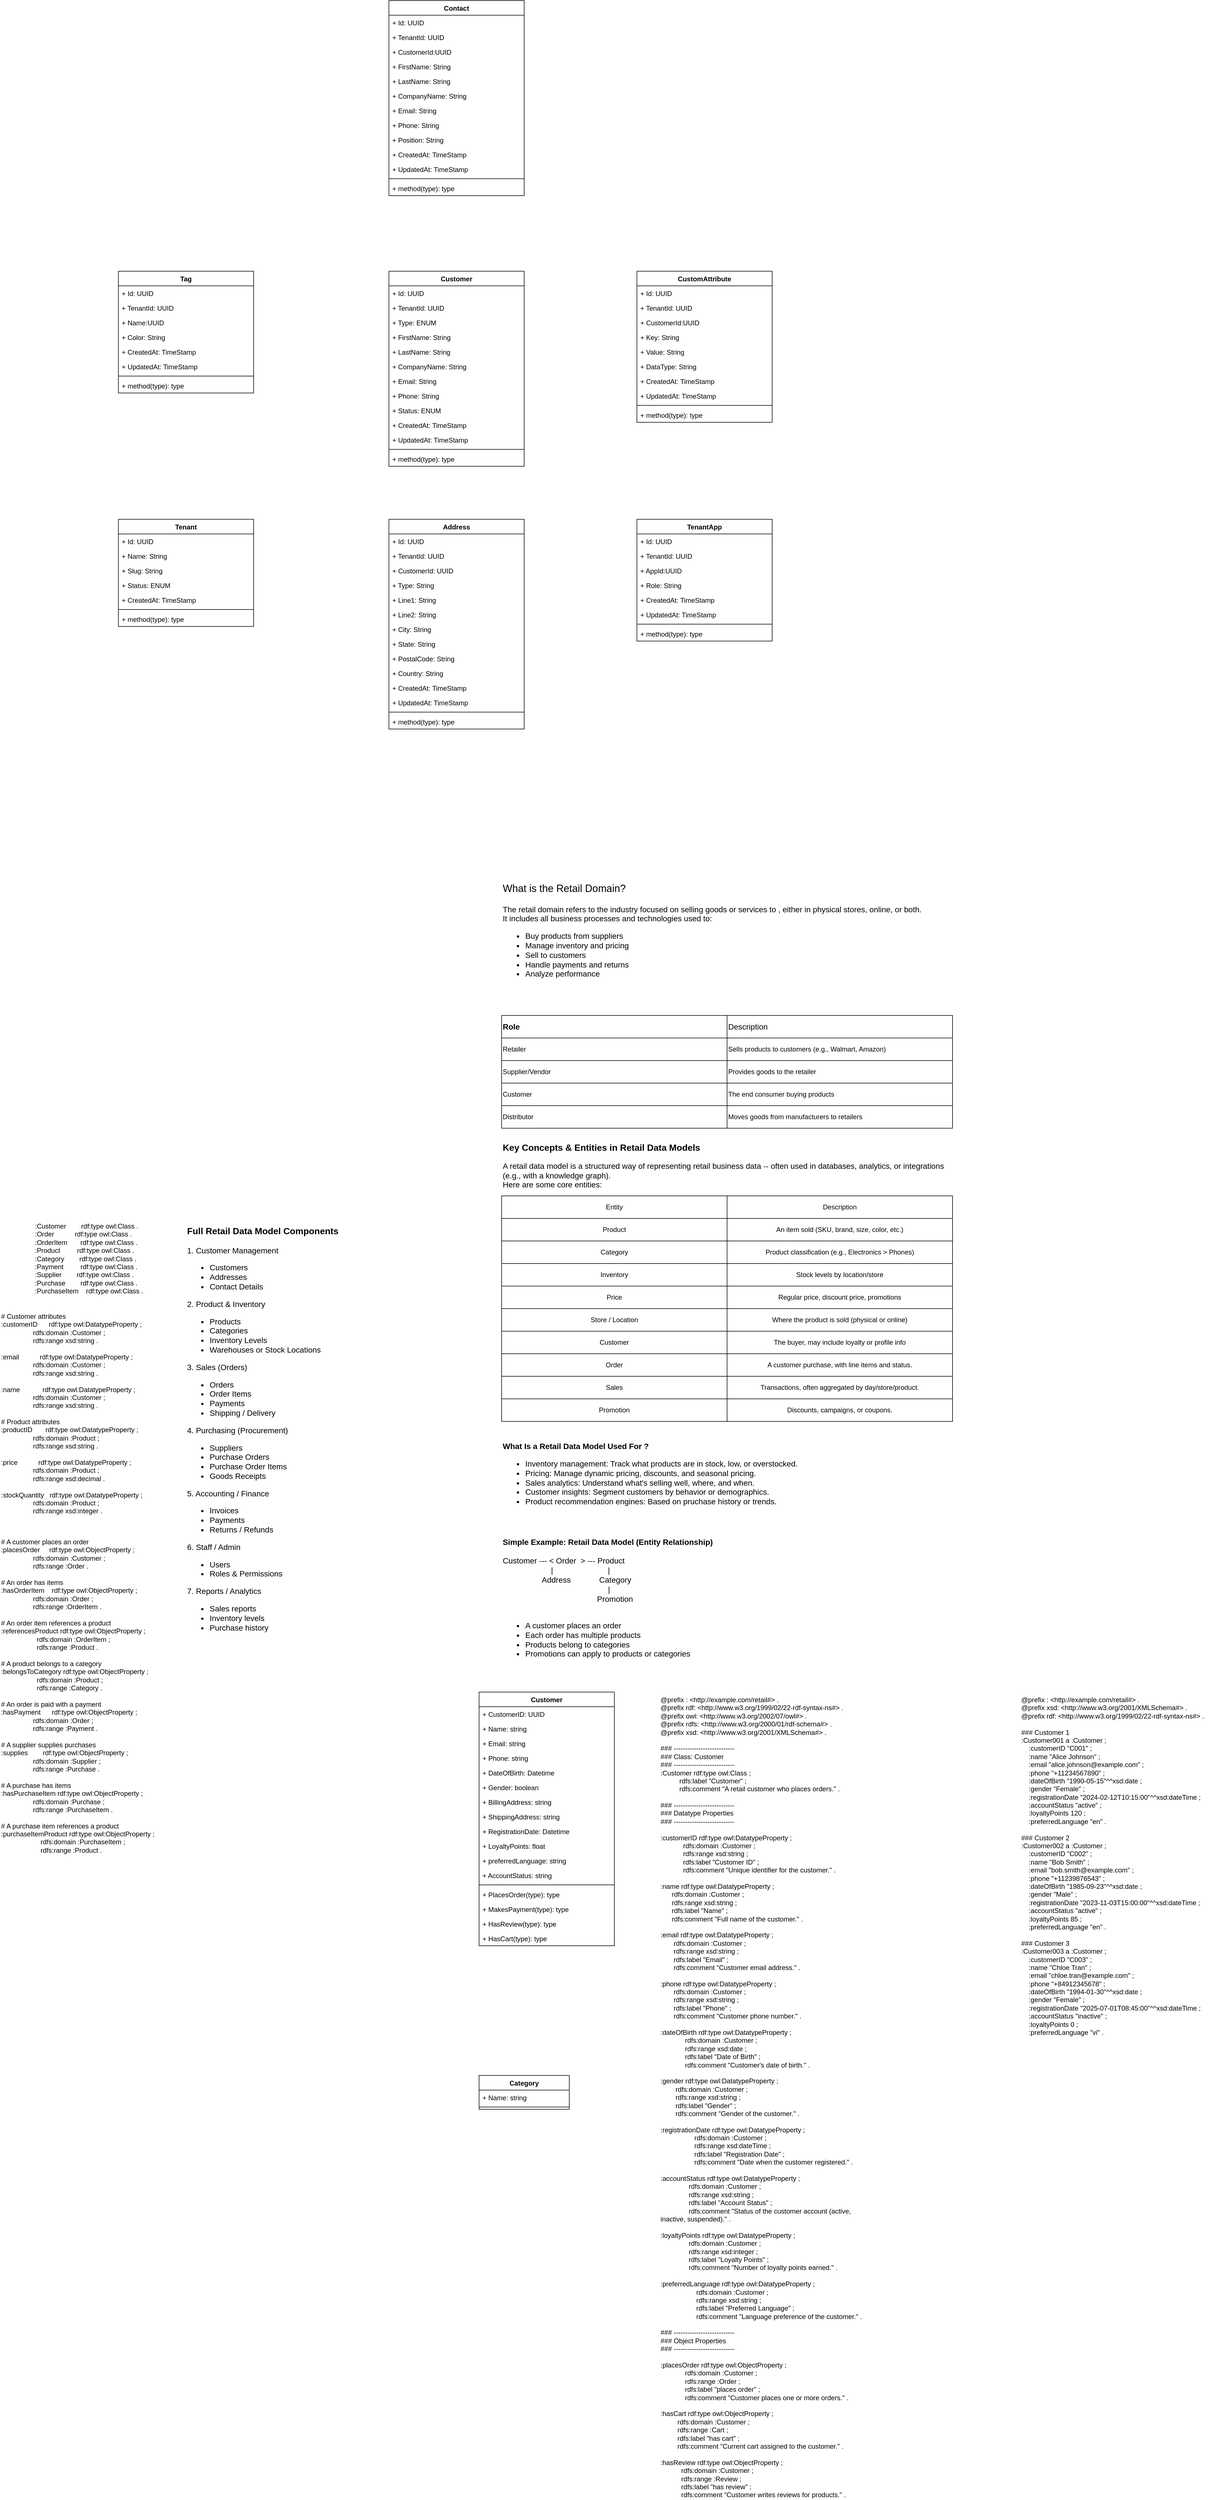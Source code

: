 <mxfile version="28.1.0">
  <diagram name="Page-1" id="uO3HSjiqAgcCygR0lLoJ">
    <mxGraphModel dx="2116" dy="3044" grid="1" gridSize="10" guides="1" tooltips="1" connect="1" arrows="1" fold="1" page="1" pageScale="1" pageWidth="850" pageHeight="1100" math="0" shadow="0">
      <root>
        <mxCell id="0" />
        <mxCell id="1" parent="0" />
        <mxCell id="WBCkLrRlEnQxEytkG0Gb-1" value="&lt;div&gt;&lt;font style=&quot;font-size: 18px;&quot;&gt;What is the Retail Domain?&lt;/font&gt;&lt;br&gt;&lt;br&gt;&lt;/div&gt;&lt;div&gt;The retail domain refers to the industry focused on selling goods or services to , either in physical stores, online, or both.&lt;/div&gt;&lt;div&gt;It includes all business processes and technologies used to:&lt;/div&gt;&lt;div&gt;&lt;ul&gt;&lt;li&gt;Buy products from suppliers&lt;/li&gt;&lt;li&gt;Manage inventory and pricing &lt;br&gt;&lt;/li&gt;&lt;li&gt;Sell to customers&lt;/li&gt;&lt;li&gt;Handle payments and returns&lt;/li&gt;&lt;li&gt;Analyze performance&lt;/li&gt;&lt;/ul&gt;&lt;div&gt;&lt;br&gt;&lt;/div&gt;&lt;/div&gt;" style="text;html=1;align=left;verticalAlign=middle;whiteSpace=wrap;rounded=0;fontSize=14;" parent="1" vertex="1">
          <mxGeometry x="40" y="50" width="800" height="190" as="geometry" />
        </mxCell>
        <mxCell id="WBCkLrRlEnQxEytkG0Gb-2" value="" style="shape=table;startSize=0;container=1;collapsible=0;childLayout=tableLayout;" parent="1" vertex="1">
          <mxGeometry x="40" y="280" width="800" height="200" as="geometry" />
        </mxCell>
        <mxCell id="WBCkLrRlEnQxEytkG0Gb-3" value="" style="shape=tableRow;horizontal=0;startSize=0;swimlaneHead=0;swimlaneBody=0;strokeColor=inherit;top=0;left=0;bottom=0;right=0;collapsible=0;dropTarget=0;fillColor=none;points=[[0,0.5],[1,0.5]];portConstraint=eastwest;" parent="WBCkLrRlEnQxEytkG0Gb-2" vertex="1">
          <mxGeometry width="800" height="40" as="geometry" />
        </mxCell>
        <mxCell id="WBCkLrRlEnQxEytkG0Gb-4" value="&lt;div align=&quot;left&quot;&gt;&lt;font style=&quot;font-size: 14px;&quot;&gt;&lt;b&gt;Role&lt;/b&gt;&lt;/font&gt;&lt;/div&gt;" style="shape=partialRectangle;html=1;whiteSpace=wrap;connectable=0;strokeColor=inherit;overflow=hidden;fillColor=none;top=0;left=0;bottom=0;right=0;pointerEvents=1;align=left;" parent="WBCkLrRlEnQxEytkG0Gb-3" vertex="1">
          <mxGeometry width="400" height="40" as="geometry">
            <mxRectangle width="400" height="40" as="alternateBounds" />
          </mxGeometry>
        </mxCell>
        <mxCell id="WBCkLrRlEnQxEytkG0Gb-5" value="&lt;div align=&quot;left&quot;&gt;&lt;font style=&quot;font-size: 14px;&quot;&gt;Description&lt;/font&gt;&lt;/div&gt;" style="shape=partialRectangle;html=1;whiteSpace=wrap;connectable=0;strokeColor=inherit;overflow=hidden;fillColor=none;top=0;left=0;bottom=0;right=0;pointerEvents=1;align=left;" parent="WBCkLrRlEnQxEytkG0Gb-3" vertex="1">
          <mxGeometry x="400" width="400" height="40" as="geometry">
            <mxRectangle width="400" height="40" as="alternateBounds" />
          </mxGeometry>
        </mxCell>
        <mxCell id="WBCkLrRlEnQxEytkG0Gb-6" value="" style="shape=tableRow;horizontal=0;startSize=0;swimlaneHead=0;swimlaneBody=0;strokeColor=inherit;top=0;left=0;bottom=0;right=0;collapsible=0;dropTarget=0;fillColor=none;points=[[0,0.5],[1,0.5]];portConstraint=eastwest;" parent="WBCkLrRlEnQxEytkG0Gb-2" vertex="1">
          <mxGeometry y="40" width="800" height="40" as="geometry" />
        </mxCell>
        <mxCell id="WBCkLrRlEnQxEytkG0Gb-7" value="Retailer" style="shape=partialRectangle;html=1;whiteSpace=wrap;connectable=0;strokeColor=inherit;overflow=hidden;fillColor=none;top=0;left=0;bottom=0;right=0;pointerEvents=1;align=left;" parent="WBCkLrRlEnQxEytkG0Gb-6" vertex="1">
          <mxGeometry width="400" height="40" as="geometry">
            <mxRectangle width="400" height="40" as="alternateBounds" />
          </mxGeometry>
        </mxCell>
        <mxCell id="WBCkLrRlEnQxEytkG0Gb-8" value="Sells products to customers (e.g., Walmart, Amazon)" style="shape=partialRectangle;html=1;whiteSpace=wrap;connectable=0;strokeColor=inherit;overflow=hidden;fillColor=none;top=0;left=0;bottom=0;right=0;pointerEvents=1;align=left;" parent="WBCkLrRlEnQxEytkG0Gb-6" vertex="1">
          <mxGeometry x="400" width="400" height="40" as="geometry">
            <mxRectangle width="400" height="40" as="alternateBounds" />
          </mxGeometry>
        </mxCell>
        <mxCell id="WBCkLrRlEnQxEytkG0Gb-9" value="" style="shape=tableRow;horizontal=0;startSize=0;swimlaneHead=0;swimlaneBody=0;strokeColor=inherit;top=0;left=0;bottom=0;right=0;collapsible=0;dropTarget=0;fillColor=none;points=[[0,0.5],[1,0.5]];portConstraint=eastwest;" parent="WBCkLrRlEnQxEytkG0Gb-2" vertex="1">
          <mxGeometry y="80" width="800" height="40" as="geometry" />
        </mxCell>
        <mxCell id="WBCkLrRlEnQxEytkG0Gb-10" value="Supplier/Vendor" style="shape=partialRectangle;html=1;whiteSpace=wrap;connectable=0;strokeColor=inherit;overflow=hidden;fillColor=none;top=0;left=0;bottom=0;right=0;pointerEvents=1;align=left;" parent="WBCkLrRlEnQxEytkG0Gb-9" vertex="1">
          <mxGeometry width="400" height="40" as="geometry">
            <mxRectangle width="400" height="40" as="alternateBounds" />
          </mxGeometry>
        </mxCell>
        <mxCell id="WBCkLrRlEnQxEytkG0Gb-11" value="Provides goods to the retailer" style="shape=partialRectangle;html=1;whiteSpace=wrap;connectable=0;strokeColor=inherit;overflow=hidden;fillColor=none;top=0;left=0;bottom=0;right=0;pointerEvents=1;align=left;" parent="WBCkLrRlEnQxEytkG0Gb-9" vertex="1">
          <mxGeometry x="400" width="400" height="40" as="geometry">
            <mxRectangle width="400" height="40" as="alternateBounds" />
          </mxGeometry>
        </mxCell>
        <mxCell id="WBCkLrRlEnQxEytkG0Gb-12" value="" style="shape=tableRow;horizontal=0;startSize=0;swimlaneHead=0;swimlaneBody=0;strokeColor=inherit;top=0;left=0;bottom=0;right=0;collapsible=0;dropTarget=0;fillColor=none;points=[[0,0.5],[1,0.5]];portConstraint=eastwest;" parent="WBCkLrRlEnQxEytkG0Gb-2" vertex="1">
          <mxGeometry y="120" width="800" height="40" as="geometry" />
        </mxCell>
        <mxCell id="WBCkLrRlEnQxEytkG0Gb-13" value="Customer" style="shape=partialRectangle;html=1;whiteSpace=wrap;connectable=0;strokeColor=inherit;overflow=hidden;fillColor=none;top=0;left=0;bottom=0;right=0;pointerEvents=1;align=left;" parent="WBCkLrRlEnQxEytkG0Gb-12" vertex="1">
          <mxGeometry width="400" height="40" as="geometry">
            <mxRectangle width="400" height="40" as="alternateBounds" />
          </mxGeometry>
        </mxCell>
        <mxCell id="WBCkLrRlEnQxEytkG0Gb-14" value="The end consumer buying products" style="shape=partialRectangle;html=1;whiteSpace=wrap;connectable=0;strokeColor=inherit;overflow=hidden;fillColor=none;top=0;left=0;bottom=0;right=0;pointerEvents=1;align=left;" parent="WBCkLrRlEnQxEytkG0Gb-12" vertex="1">
          <mxGeometry x="400" width="400" height="40" as="geometry">
            <mxRectangle width="400" height="40" as="alternateBounds" />
          </mxGeometry>
        </mxCell>
        <mxCell id="WBCkLrRlEnQxEytkG0Gb-15" value="" style="shape=tableRow;horizontal=0;startSize=0;swimlaneHead=0;swimlaneBody=0;strokeColor=inherit;top=0;left=0;bottom=0;right=0;collapsible=0;dropTarget=0;fillColor=none;points=[[0,0.5],[1,0.5]];portConstraint=eastwest;" parent="WBCkLrRlEnQxEytkG0Gb-2" vertex="1">
          <mxGeometry y="160" width="800" height="40" as="geometry" />
        </mxCell>
        <mxCell id="WBCkLrRlEnQxEytkG0Gb-16" value="Distributor" style="shape=partialRectangle;html=1;whiteSpace=wrap;connectable=0;strokeColor=inherit;overflow=hidden;fillColor=none;top=0;left=0;bottom=0;right=0;pointerEvents=1;align=left;" parent="WBCkLrRlEnQxEytkG0Gb-15" vertex="1">
          <mxGeometry width="400" height="40" as="geometry">
            <mxRectangle width="400" height="40" as="alternateBounds" />
          </mxGeometry>
        </mxCell>
        <mxCell id="WBCkLrRlEnQxEytkG0Gb-17" value="Moves goods from manufacturers to retailers" style="shape=partialRectangle;html=1;whiteSpace=wrap;connectable=0;strokeColor=inherit;overflow=hidden;fillColor=none;top=0;left=0;bottom=0;right=0;pointerEvents=1;align=left;" parent="WBCkLrRlEnQxEytkG0Gb-15" vertex="1">
          <mxGeometry x="400" width="400" height="40" as="geometry">
            <mxRectangle width="400" height="40" as="alternateBounds" />
          </mxGeometry>
        </mxCell>
        <mxCell id="WBCkLrRlEnQxEytkG0Gb-19" value="&lt;div align=&quot;left&quot;&gt;&lt;b&gt;&lt;font style=&quot;font-size: 16px;&quot;&gt;Key Concepts &amp;amp; Entities in Retail Data Models&lt;/font&gt;&lt;br&gt;&lt;br&gt;&lt;/b&gt;&lt;/div&gt;&lt;div align=&quot;left&quot;&gt;&lt;font style=&quot;font-size: 14px;&quot;&gt;A retail data model is a structured way of representing retail business data -- often used in databases, analytics, or integrations (e.g., with a knowledge graph).&lt;/font&gt;&lt;/div&gt;&lt;div align=&quot;left&quot;&gt;&lt;font style=&quot;font-size: 14px;&quot;&gt;Here are some core entities:&lt;/font&gt;&lt;/div&gt;&lt;div align=&quot;left&quot;&gt;&lt;font style=&quot;font-size: 14px;&quot;&gt;&lt;br&gt;&lt;/font&gt;&lt;/div&gt;" style="text;html=1;align=left;verticalAlign=middle;whiteSpace=wrap;rounded=0;" parent="1" vertex="1">
          <mxGeometry x="40" y="500" width="800" height="110" as="geometry" />
        </mxCell>
        <mxCell id="WBCkLrRlEnQxEytkG0Gb-20" value="" style="shape=table;startSize=0;container=1;collapsible=0;childLayout=tableLayout;" parent="1" vertex="1">
          <mxGeometry x="40" y="600" width="800" height="400" as="geometry" />
        </mxCell>
        <mxCell id="WBCkLrRlEnQxEytkG0Gb-21" value="" style="shape=tableRow;horizontal=0;startSize=0;swimlaneHead=0;swimlaneBody=0;strokeColor=inherit;top=0;left=0;bottom=0;right=0;collapsible=0;dropTarget=0;fillColor=none;points=[[0,0.5],[1,0.5]];portConstraint=eastwest;" parent="WBCkLrRlEnQxEytkG0Gb-20" vertex="1">
          <mxGeometry width="800" height="40" as="geometry" />
        </mxCell>
        <mxCell id="WBCkLrRlEnQxEytkG0Gb-22" value="Entity" style="shape=partialRectangle;html=1;whiteSpace=wrap;connectable=0;strokeColor=inherit;overflow=hidden;fillColor=none;top=0;left=0;bottom=0;right=0;pointerEvents=1;" parent="WBCkLrRlEnQxEytkG0Gb-21" vertex="1">
          <mxGeometry width="400" height="40" as="geometry">
            <mxRectangle width="400" height="40" as="alternateBounds" />
          </mxGeometry>
        </mxCell>
        <mxCell id="WBCkLrRlEnQxEytkG0Gb-23" value="Description" style="shape=partialRectangle;html=1;whiteSpace=wrap;connectable=0;strokeColor=inherit;overflow=hidden;fillColor=none;top=0;left=0;bottom=0;right=0;pointerEvents=1;" parent="WBCkLrRlEnQxEytkG0Gb-21" vertex="1">
          <mxGeometry x="400" width="400" height="40" as="geometry">
            <mxRectangle width="400" height="40" as="alternateBounds" />
          </mxGeometry>
        </mxCell>
        <mxCell id="WBCkLrRlEnQxEytkG0Gb-24" value="" style="shape=tableRow;horizontal=0;startSize=0;swimlaneHead=0;swimlaneBody=0;strokeColor=inherit;top=0;left=0;bottom=0;right=0;collapsible=0;dropTarget=0;fillColor=none;points=[[0,0.5],[1,0.5]];portConstraint=eastwest;" parent="WBCkLrRlEnQxEytkG0Gb-20" vertex="1">
          <mxGeometry y="40" width="800" height="40" as="geometry" />
        </mxCell>
        <mxCell id="WBCkLrRlEnQxEytkG0Gb-25" value="Product" style="shape=partialRectangle;html=1;whiteSpace=wrap;connectable=0;strokeColor=inherit;overflow=hidden;fillColor=none;top=0;left=0;bottom=0;right=0;pointerEvents=1;" parent="WBCkLrRlEnQxEytkG0Gb-24" vertex="1">
          <mxGeometry width="400" height="40" as="geometry">
            <mxRectangle width="400" height="40" as="alternateBounds" />
          </mxGeometry>
        </mxCell>
        <mxCell id="WBCkLrRlEnQxEytkG0Gb-26" value="An item sold (SKU, brand, size, color, etc.)" style="shape=partialRectangle;html=1;whiteSpace=wrap;connectable=0;strokeColor=inherit;overflow=hidden;fillColor=none;top=0;left=0;bottom=0;right=0;pointerEvents=1;" parent="WBCkLrRlEnQxEytkG0Gb-24" vertex="1">
          <mxGeometry x="400" width="400" height="40" as="geometry">
            <mxRectangle width="400" height="40" as="alternateBounds" />
          </mxGeometry>
        </mxCell>
        <mxCell id="WBCkLrRlEnQxEytkG0Gb-27" value="" style="shape=tableRow;horizontal=0;startSize=0;swimlaneHead=0;swimlaneBody=0;strokeColor=inherit;top=0;left=0;bottom=0;right=0;collapsible=0;dropTarget=0;fillColor=none;points=[[0,0.5],[1,0.5]];portConstraint=eastwest;" parent="WBCkLrRlEnQxEytkG0Gb-20" vertex="1">
          <mxGeometry y="80" width="800" height="40" as="geometry" />
        </mxCell>
        <mxCell id="WBCkLrRlEnQxEytkG0Gb-28" value="Category" style="shape=partialRectangle;html=1;whiteSpace=wrap;connectable=0;strokeColor=inherit;overflow=hidden;fillColor=none;top=0;left=0;bottom=0;right=0;pointerEvents=1;" parent="WBCkLrRlEnQxEytkG0Gb-27" vertex="1">
          <mxGeometry width="400" height="40" as="geometry">
            <mxRectangle width="400" height="40" as="alternateBounds" />
          </mxGeometry>
        </mxCell>
        <mxCell id="WBCkLrRlEnQxEytkG0Gb-29" value="Product classification (e.g., Electronics &amp;gt; Phones)" style="shape=partialRectangle;html=1;whiteSpace=wrap;connectable=0;strokeColor=inherit;overflow=hidden;fillColor=none;top=0;left=0;bottom=0;right=0;pointerEvents=1;" parent="WBCkLrRlEnQxEytkG0Gb-27" vertex="1">
          <mxGeometry x="400" width="400" height="40" as="geometry">
            <mxRectangle width="400" height="40" as="alternateBounds" />
          </mxGeometry>
        </mxCell>
        <mxCell id="WBCkLrRlEnQxEytkG0Gb-30" value="" style="shape=tableRow;horizontal=0;startSize=0;swimlaneHead=0;swimlaneBody=0;strokeColor=inherit;top=0;left=0;bottom=0;right=0;collapsible=0;dropTarget=0;fillColor=none;points=[[0,0.5],[1,0.5]];portConstraint=eastwest;" parent="WBCkLrRlEnQxEytkG0Gb-20" vertex="1">
          <mxGeometry y="120" width="800" height="40" as="geometry" />
        </mxCell>
        <mxCell id="WBCkLrRlEnQxEytkG0Gb-31" value="Inventory" style="shape=partialRectangle;html=1;whiteSpace=wrap;connectable=0;strokeColor=inherit;overflow=hidden;fillColor=none;top=0;left=0;bottom=0;right=0;pointerEvents=1;" parent="WBCkLrRlEnQxEytkG0Gb-30" vertex="1">
          <mxGeometry width="400" height="40" as="geometry">
            <mxRectangle width="400" height="40" as="alternateBounds" />
          </mxGeometry>
        </mxCell>
        <mxCell id="WBCkLrRlEnQxEytkG0Gb-32" value="Stock levels by location/store" style="shape=partialRectangle;html=1;whiteSpace=wrap;connectable=0;strokeColor=inherit;overflow=hidden;fillColor=none;top=0;left=0;bottom=0;right=0;pointerEvents=1;" parent="WBCkLrRlEnQxEytkG0Gb-30" vertex="1">
          <mxGeometry x="400" width="400" height="40" as="geometry">
            <mxRectangle width="400" height="40" as="alternateBounds" />
          </mxGeometry>
        </mxCell>
        <mxCell id="WBCkLrRlEnQxEytkG0Gb-33" value="" style="shape=tableRow;horizontal=0;startSize=0;swimlaneHead=0;swimlaneBody=0;strokeColor=inherit;top=0;left=0;bottom=0;right=0;collapsible=0;dropTarget=0;fillColor=none;points=[[0,0.5],[1,0.5]];portConstraint=eastwest;" parent="WBCkLrRlEnQxEytkG0Gb-20" vertex="1">
          <mxGeometry y="160" width="800" height="40" as="geometry" />
        </mxCell>
        <mxCell id="WBCkLrRlEnQxEytkG0Gb-34" value="Price" style="shape=partialRectangle;html=1;whiteSpace=wrap;connectable=0;strokeColor=inherit;overflow=hidden;fillColor=none;top=0;left=0;bottom=0;right=0;pointerEvents=1;" parent="WBCkLrRlEnQxEytkG0Gb-33" vertex="1">
          <mxGeometry width="400" height="40" as="geometry">
            <mxRectangle width="400" height="40" as="alternateBounds" />
          </mxGeometry>
        </mxCell>
        <mxCell id="WBCkLrRlEnQxEytkG0Gb-35" value="Regular price, discount price, promotions" style="shape=partialRectangle;html=1;whiteSpace=wrap;connectable=0;strokeColor=inherit;overflow=hidden;fillColor=none;top=0;left=0;bottom=0;right=0;pointerEvents=1;" parent="WBCkLrRlEnQxEytkG0Gb-33" vertex="1">
          <mxGeometry x="400" width="400" height="40" as="geometry">
            <mxRectangle width="400" height="40" as="alternateBounds" />
          </mxGeometry>
        </mxCell>
        <mxCell id="WBCkLrRlEnQxEytkG0Gb-36" value="" style="shape=tableRow;horizontal=0;startSize=0;swimlaneHead=0;swimlaneBody=0;strokeColor=inherit;top=0;left=0;bottom=0;right=0;collapsible=0;dropTarget=0;fillColor=none;points=[[0,0.5],[1,0.5]];portConstraint=eastwest;" parent="WBCkLrRlEnQxEytkG0Gb-20" vertex="1">
          <mxGeometry y="200" width="800" height="40" as="geometry" />
        </mxCell>
        <mxCell id="WBCkLrRlEnQxEytkG0Gb-37" value="Store / Location" style="shape=partialRectangle;html=1;whiteSpace=wrap;connectable=0;strokeColor=inherit;overflow=hidden;fillColor=none;top=0;left=0;bottom=0;right=0;pointerEvents=1;" parent="WBCkLrRlEnQxEytkG0Gb-36" vertex="1">
          <mxGeometry width="400" height="40" as="geometry">
            <mxRectangle width="400" height="40" as="alternateBounds" />
          </mxGeometry>
        </mxCell>
        <mxCell id="WBCkLrRlEnQxEytkG0Gb-38" value="Where the product is sold (physical or online)" style="shape=partialRectangle;html=1;whiteSpace=wrap;connectable=0;strokeColor=inherit;overflow=hidden;fillColor=none;top=0;left=0;bottom=0;right=0;pointerEvents=1;" parent="WBCkLrRlEnQxEytkG0Gb-36" vertex="1">
          <mxGeometry x="400" width="400" height="40" as="geometry">
            <mxRectangle width="400" height="40" as="alternateBounds" />
          </mxGeometry>
        </mxCell>
        <mxCell id="WBCkLrRlEnQxEytkG0Gb-39" value="" style="shape=tableRow;horizontal=0;startSize=0;swimlaneHead=0;swimlaneBody=0;strokeColor=inherit;top=0;left=0;bottom=0;right=0;collapsible=0;dropTarget=0;fillColor=none;points=[[0,0.5],[1,0.5]];portConstraint=eastwest;" parent="WBCkLrRlEnQxEytkG0Gb-20" vertex="1">
          <mxGeometry y="240" width="800" height="40" as="geometry" />
        </mxCell>
        <mxCell id="WBCkLrRlEnQxEytkG0Gb-40" value="Customer" style="shape=partialRectangle;html=1;whiteSpace=wrap;connectable=0;strokeColor=inherit;overflow=hidden;fillColor=none;top=0;left=0;bottom=0;right=0;pointerEvents=1;" parent="WBCkLrRlEnQxEytkG0Gb-39" vertex="1">
          <mxGeometry width="400" height="40" as="geometry">
            <mxRectangle width="400" height="40" as="alternateBounds" />
          </mxGeometry>
        </mxCell>
        <mxCell id="WBCkLrRlEnQxEytkG0Gb-41" value="The buyer, may include loyalty or profile info" style="shape=partialRectangle;html=1;whiteSpace=wrap;connectable=0;strokeColor=inherit;overflow=hidden;fillColor=none;top=0;left=0;bottom=0;right=0;pointerEvents=1;" parent="WBCkLrRlEnQxEytkG0Gb-39" vertex="1">
          <mxGeometry x="400" width="400" height="40" as="geometry">
            <mxRectangle width="400" height="40" as="alternateBounds" />
          </mxGeometry>
        </mxCell>
        <mxCell id="WBCkLrRlEnQxEytkG0Gb-42" value="" style="shape=tableRow;horizontal=0;startSize=0;swimlaneHead=0;swimlaneBody=0;strokeColor=inherit;top=0;left=0;bottom=0;right=0;collapsible=0;dropTarget=0;fillColor=none;points=[[0,0.5],[1,0.5]];portConstraint=eastwest;" parent="WBCkLrRlEnQxEytkG0Gb-20" vertex="1">
          <mxGeometry y="280" width="800" height="40" as="geometry" />
        </mxCell>
        <mxCell id="WBCkLrRlEnQxEytkG0Gb-43" value="Order" style="shape=partialRectangle;html=1;whiteSpace=wrap;connectable=0;strokeColor=inherit;overflow=hidden;fillColor=none;top=0;left=0;bottom=0;right=0;pointerEvents=1;" parent="WBCkLrRlEnQxEytkG0Gb-42" vertex="1">
          <mxGeometry width="400" height="40" as="geometry">
            <mxRectangle width="400" height="40" as="alternateBounds" />
          </mxGeometry>
        </mxCell>
        <mxCell id="WBCkLrRlEnQxEytkG0Gb-44" value="A customer purchase, with line items and status." style="shape=partialRectangle;html=1;whiteSpace=wrap;connectable=0;strokeColor=inherit;overflow=hidden;fillColor=none;top=0;left=0;bottom=0;right=0;pointerEvents=1;" parent="WBCkLrRlEnQxEytkG0Gb-42" vertex="1">
          <mxGeometry x="400" width="400" height="40" as="geometry">
            <mxRectangle width="400" height="40" as="alternateBounds" />
          </mxGeometry>
        </mxCell>
        <mxCell id="WBCkLrRlEnQxEytkG0Gb-45" value="" style="shape=tableRow;horizontal=0;startSize=0;swimlaneHead=0;swimlaneBody=0;strokeColor=inherit;top=0;left=0;bottom=0;right=0;collapsible=0;dropTarget=0;fillColor=none;points=[[0,0.5],[1,0.5]];portConstraint=eastwest;" parent="WBCkLrRlEnQxEytkG0Gb-20" vertex="1">
          <mxGeometry y="320" width="800" height="40" as="geometry" />
        </mxCell>
        <mxCell id="WBCkLrRlEnQxEytkG0Gb-46" value="Sales" style="shape=partialRectangle;html=1;whiteSpace=wrap;connectable=0;strokeColor=inherit;overflow=hidden;fillColor=none;top=0;left=0;bottom=0;right=0;pointerEvents=1;" parent="WBCkLrRlEnQxEytkG0Gb-45" vertex="1">
          <mxGeometry width="400" height="40" as="geometry">
            <mxRectangle width="400" height="40" as="alternateBounds" />
          </mxGeometry>
        </mxCell>
        <mxCell id="WBCkLrRlEnQxEytkG0Gb-47" value="Transactions, often aggregated by day/store/product." style="shape=partialRectangle;html=1;whiteSpace=wrap;connectable=0;strokeColor=inherit;overflow=hidden;fillColor=none;top=0;left=0;bottom=0;right=0;pointerEvents=1;" parent="WBCkLrRlEnQxEytkG0Gb-45" vertex="1">
          <mxGeometry x="400" width="400" height="40" as="geometry">
            <mxRectangle width="400" height="40" as="alternateBounds" />
          </mxGeometry>
        </mxCell>
        <mxCell id="WBCkLrRlEnQxEytkG0Gb-48" value="" style="shape=tableRow;horizontal=0;startSize=0;swimlaneHead=0;swimlaneBody=0;strokeColor=inherit;top=0;left=0;bottom=0;right=0;collapsible=0;dropTarget=0;fillColor=none;points=[[0,0.5],[1,0.5]];portConstraint=eastwest;" parent="WBCkLrRlEnQxEytkG0Gb-20" vertex="1">
          <mxGeometry y="360" width="800" height="40" as="geometry" />
        </mxCell>
        <mxCell id="WBCkLrRlEnQxEytkG0Gb-49" value="Promotion" style="shape=partialRectangle;html=1;whiteSpace=wrap;connectable=0;strokeColor=inherit;overflow=hidden;fillColor=none;top=0;left=0;bottom=0;right=0;pointerEvents=1;" parent="WBCkLrRlEnQxEytkG0Gb-48" vertex="1">
          <mxGeometry width="400" height="40" as="geometry">
            <mxRectangle width="400" height="40" as="alternateBounds" />
          </mxGeometry>
        </mxCell>
        <mxCell id="WBCkLrRlEnQxEytkG0Gb-50" value="Discounts, campaigns, or coupons." style="shape=partialRectangle;html=1;whiteSpace=wrap;connectable=0;strokeColor=inherit;overflow=hidden;fillColor=none;top=0;left=0;bottom=0;right=0;pointerEvents=1;" parent="WBCkLrRlEnQxEytkG0Gb-48" vertex="1">
          <mxGeometry x="400" width="400" height="40" as="geometry">
            <mxRectangle width="400" height="40" as="alternateBounds" />
          </mxGeometry>
        </mxCell>
        <mxCell id="WBCkLrRlEnQxEytkG0Gb-51" value="&lt;div&gt;&lt;b&gt;What Is a Retail Data Model Used For ?&lt;/b&gt;&lt;/div&gt;&lt;div&gt;&lt;ul&gt;&lt;li&gt;Inventory management: Track what products are in stock, low, or overstocked.&lt;/li&gt;&lt;li&gt;Pricing: Manage dynamic pricing, discounts, and seasonal pricing.&lt;/li&gt;&lt;li&gt;Sales analytics: Understand what&#39;s selling well, where, and when.&lt;/li&gt;&lt;li&gt;Customer insights: Segment customers by behavior or demographics.&lt;/li&gt;&lt;li&gt;Product recommendation engines: Based on pruchase history or trends.&lt;br&gt;&lt;/li&gt;&lt;/ul&gt;&lt;/div&gt;" style="text;html=1;align=left;verticalAlign=middle;whiteSpace=wrap;rounded=0;fontSize=14;" parent="1" vertex="1">
          <mxGeometry x="40" y="1040" width="800" height="120" as="geometry" />
        </mxCell>
        <mxCell id="WBCkLrRlEnQxEytkG0Gb-52" value="&lt;div&gt;&lt;b&gt;Simple Example: Retail Data Model (Entity Relationship)&lt;/b&gt;&lt;/div&gt;&lt;div&gt;&lt;br&gt;&lt;/div&gt;&lt;div&gt;Customer --- &amp;lt; Order&amp;nbsp; &amp;gt; --- Product &lt;br&gt;&lt;/div&gt;&lt;div&gt;&amp;nbsp;&amp;nbsp;&amp;nbsp;&amp;nbsp;&amp;nbsp;&amp;nbsp;&amp;nbsp;&amp;nbsp;&amp;nbsp;&amp;nbsp;&amp;nbsp;&amp;nbsp;&amp;nbsp;&amp;nbsp;&amp;nbsp;&amp;nbsp;&amp;nbsp;&amp;nbsp;&amp;nbsp;&amp;nbsp;&amp;nbsp; |&amp;nbsp;&amp;nbsp;&amp;nbsp;&amp;nbsp;&amp;nbsp;&amp;nbsp;&amp;nbsp;&amp;nbsp;&amp;nbsp;&amp;nbsp;&amp;nbsp;&amp;nbsp;&amp;nbsp;&amp;nbsp;&amp;nbsp;&amp;nbsp;&amp;nbsp;&amp;nbsp;&amp;nbsp;&amp;nbsp;&amp;nbsp;&amp;nbsp;&amp;nbsp;&amp;nbsp; |&lt;/div&gt;&lt;div&gt;&amp;nbsp;&amp;nbsp;&amp;nbsp;&amp;nbsp;&amp;nbsp;&amp;nbsp;&amp;nbsp;&amp;nbsp;&amp;nbsp;&amp;nbsp;&amp;nbsp;&amp;nbsp;&amp;nbsp;&amp;nbsp;&amp;nbsp;&amp;nbsp;&amp;nbsp; Address&amp;nbsp;&amp;nbsp;&amp;nbsp;&amp;nbsp;&amp;nbsp;&amp;nbsp;&amp;nbsp;&amp;nbsp;&amp;nbsp;&amp;nbsp;&amp;nbsp;&amp;nbsp; Category&lt;br&gt;&amp;nbsp;&amp;nbsp;&amp;nbsp;&amp;nbsp;&amp;nbsp;&amp;nbsp;&amp;nbsp;&amp;nbsp;&amp;nbsp;&amp;nbsp;&amp;nbsp;&amp;nbsp;&amp;nbsp;&amp;nbsp;&amp;nbsp;&amp;nbsp;&amp;nbsp;&amp;nbsp;&amp;nbsp;&amp;nbsp;&amp;nbsp;&amp;nbsp;&amp;nbsp;&amp;nbsp;&amp;nbsp;&amp;nbsp;&amp;nbsp;&amp;nbsp;&amp;nbsp;&amp;nbsp;&amp;nbsp;&amp;nbsp;&amp;nbsp;&amp;nbsp;&amp;nbsp;&amp;nbsp;&amp;nbsp;&amp;nbsp;&amp;nbsp;&amp;nbsp;&amp;nbsp;&amp;nbsp;&amp;nbsp;&amp;nbsp;&amp;nbsp;&amp;nbsp;&amp;nbsp; |&lt;/div&gt;&lt;div&gt;&amp;nbsp;&amp;nbsp;&amp;nbsp;&amp;nbsp;&amp;nbsp;&amp;nbsp;&amp;nbsp;&amp;nbsp;&amp;nbsp;&amp;nbsp;&amp;nbsp;&amp;nbsp;&amp;nbsp;&amp;nbsp;&amp;nbsp;&amp;nbsp;&amp;nbsp;&amp;nbsp;&amp;nbsp;&amp;nbsp;&amp;nbsp;&amp;nbsp;&amp;nbsp;&amp;nbsp;&amp;nbsp;&amp;nbsp;&amp;nbsp;&amp;nbsp;&amp;nbsp;&amp;nbsp;&amp;nbsp;&amp;nbsp;&amp;nbsp;&amp;nbsp;&amp;nbsp;&amp;nbsp;&amp;nbsp;&amp;nbsp;&amp;nbsp;&amp;nbsp;&amp;nbsp;&amp;nbsp; Promotion&lt;/div&gt;&lt;div&gt;&lt;br&gt;&lt;/div&gt;&lt;div&gt;&lt;ul&gt;&lt;li&gt;A customer places an order&lt;/li&gt;&lt;li&gt;Each order has multiple products&lt;/li&gt;&lt;li&gt;Products belong to categories&lt;/li&gt;&lt;li&gt;Promotions can apply to products or categories&lt;br&gt;&lt;/li&gt;&lt;/ul&gt;&lt;/div&gt;" style="text;html=1;align=left;verticalAlign=middle;whiteSpace=wrap;rounded=0;fontSize=14;" parent="1" vertex="1">
          <mxGeometry x="40" y="1200" width="790" height="240" as="geometry" />
        </mxCell>
        <mxCell id="i7XMFBIdNLqyE7T31VC0-1" value="Category" style="swimlane;fontStyle=1;align=center;verticalAlign=top;childLayout=stackLayout;horizontal=1;startSize=26;horizontalStack=0;resizeParent=1;resizeParentMax=0;resizeLast=0;collapsible=1;marginBottom=0;whiteSpace=wrap;html=1;" parent="1" vertex="1">
          <mxGeometry y="2160" width="160" height="60" as="geometry" />
        </mxCell>
        <mxCell id="i7XMFBIdNLqyE7T31VC0-2" value="+ Name: string" style="text;strokeColor=none;fillColor=none;align=left;verticalAlign=top;spacingLeft=4;spacingRight=4;overflow=hidden;rotatable=0;points=[[0,0.5],[1,0.5]];portConstraint=eastwest;whiteSpace=wrap;html=1;" parent="i7XMFBIdNLqyE7T31VC0-1" vertex="1">
          <mxGeometry y="26" width="160" height="26" as="geometry" />
        </mxCell>
        <mxCell id="i7XMFBIdNLqyE7T31VC0-3" value="" style="line;strokeWidth=1;fillColor=none;align=left;verticalAlign=middle;spacingTop=-1;spacingLeft=3;spacingRight=3;rotatable=0;labelPosition=right;points=[];portConstraint=eastwest;strokeColor=inherit;" parent="i7XMFBIdNLqyE7T31VC0-1" vertex="1">
          <mxGeometry y="52" width="160" height="8" as="geometry" />
        </mxCell>
        <mxCell id="i7XMFBIdNLqyE7T31VC0-5" value="Customer" style="swimlane;fontStyle=1;align=center;verticalAlign=top;childLayout=stackLayout;horizontal=1;startSize=26;horizontalStack=0;resizeParent=1;resizeParentMax=0;resizeLast=0;collapsible=1;marginBottom=0;whiteSpace=wrap;html=1;" parent="1" vertex="1">
          <mxGeometry y="1480" width="240" height="450" as="geometry" />
        </mxCell>
        <mxCell id="i7XMFBIdNLqyE7T31VC0-15" value="+ CustomerID: UUID" style="text;strokeColor=none;fillColor=none;align=left;verticalAlign=top;spacingLeft=4;spacingRight=4;overflow=hidden;rotatable=0;points=[[0,0.5],[1,0.5]];portConstraint=eastwest;whiteSpace=wrap;html=1;" parent="i7XMFBIdNLqyE7T31VC0-5" vertex="1">
          <mxGeometry y="26" width="240" height="26" as="geometry" />
        </mxCell>
        <mxCell id="i7XMFBIdNLqyE7T31VC0-9" value="+ Name: string" style="text;strokeColor=none;fillColor=none;align=left;verticalAlign=top;spacingLeft=4;spacingRight=4;overflow=hidden;rotatable=0;points=[[0,0.5],[1,0.5]];portConstraint=eastwest;whiteSpace=wrap;html=1;" parent="i7XMFBIdNLqyE7T31VC0-5" vertex="1">
          <mxGeometry y="52" width="240" height="26" as="geometry" />
        </mxCell>
        <mxCell id="i7XMFBIdNLqyE7T31VC0-6" value="+ Email: string" style="text;strokeColor=none;fillColor=none;align=left;verticalAlign=top;spacingLeft=4;spacingRight=4;overflow=hidden;rotatable=0;points=[[0,0.5],[1,0.5]];portConstraint=eastwest;whiteSpace=wrap;html=1;" parent="i7XMFBIdNLqyE7T31VC0-5" vertex="1">
          <mxGeometry y="78" width="240" height="26" as="geometry" />
        </mxCell>
        <mxCell id="i7XMFBIdNLqyE7T31VC0-16" value="+ Phone: string" style="text;strokeColor=none;fillColor=none;align=left;verticalAlign=top;spacingLeft=4;spacingRight=4;overflow=hidden;rotatable=0;points=[[0,0.5],[1,0.5]];portConstraint=eastwest;whiteSpace=wrap;html=1;" parent="i7XMFBIdNLqyE7T31VC0-5" vertex="1">
          <mxGeometry y="104" width="240" height="26" as="geometry" />
        </mxCell>
        <mxCell id="i7XMFBIdNLqyE7T31VC0-17" value="+ DateOfBirth: Datetime" style="text;strokeColor=none;fillColor=none;align=left;verticalAlign=top;spacingLeft=4;spacingRight=4;overflow=hidden;rotatable=0;points=[[0,0.5],[1,0.5]];portConstraint=eastwest;whiteSpace=wrap;html=1;" parent="i7XMFBIdNLqyE7T31VC0-5" vertex="1">
          <mxGeometry y="130" width="240" height="26" as="geometry" />
        </mxCell>
        <mxCell id="i7XMFBIdNLqyE7T31VC0-18" value="+ Gender: boolean" style="text;strokeColor=none;fillColor=none;align=left;verticalAlign=top;spacingLeft=4;spacingRight=4;overflow=hidden;rotatable=0;points=[[0,0.5],[1,0.5]];portConstraint=eastwest;whiteSpace=wrap;html=1;" parent="i7XMFBIdNLqyE7T31VC0-5" vertex="1">
          <mxGeometry y="156" width="240" height="26" as="geometry" />
        </mxCell>
        <mxCell id="i7XMFBIdNLqyE7T31VC0-20" value="+ BillingAddress: string" style="text;strokeColor=none;fillColor=none;align=left;verticalAlign=top;spacingLeft=4;spacingRight=4;overflow=hidden;rotatable=0;points=[[0,0.5],[1,0.5]];portConstraint=eastwest;whiteSpace=wrap;html=1;" parent="i7XMFBIdNLqyE7T31VC0-5" vertex="1">
          <mxGeometry y="182" width="240" height="26" as="geometry" />
        </mxCell>
        <mxCell id="i7XMFBIdNLqyE7T31VC0-19" value="+ ShippingAddress: string" style="text;strokeColor=none;fillColor=none;align=left;verticalAlign=top;spacingLeft=4;spacingRight=4;overflow=hidden;rotatable=0;points=[[0,0.5],[1,0.5]];portConstraint=eastwest;whiteSpace=wrap;html=1;" parent="i7XMFBIdNLqyE7T31VC0-5" vertex="1">
          <mxGeometry y="208" width="240" height="26" as="geometry" />
        </mxCell>
        <mxCell id="i7XMFBIdNLqyE7T31VC0-22" value="+ RegistrationDate: Datetime" style="text;strokeColor=none;fillColor=none;align=left;verticalAlign=top;spacingLeft=4;spacingRight=4;overflow=hidden;rotatable=0;points=[[0,0.5],[1,0.5]];portConstraint=eastwest;whiteSpace=wrap;html=1;" parent="i7XMFBIdNLqyE7T31VC0-5" vertex="1">
          <mxGeometry y="234" width="240" height="26" as="geometry" />
        </mxCell>
        <mxCell id="i7XMFBIdNLqyE7T31VC0-21" value="+ LoyaltyPoints: float" style="text;strokeColor=none;fillColor=none;align=left;verticalAlign=top;spacingLeft=4;spacingRight=4;overflow=hidden;rotatable=0;points=[[0,0.5],[1,0.5]];portConstraint=eastwest;whiteSpace=wrap;html=1;" parent="i7XMFBIdNLqyE7T31VC0-5" vertex="1">
          <mxGeometry y="260" width="240" height="26" as="geometry" />
        </mxCell>
        <mxCell id="i7XMFBIdNLqyE7T31VC0-23" value="+ preferredLanguage: string" style="text;strokeColor=none;fillColor=none;align=left;verticalAlign=top;spacingLeft=4;spacingRight=4;overflow=hidden;rotatable=0;points=[[0,0.5],[1,0.5]];portConstraint=eastwest;whiteSpace=wrap;html=1;" parent="i7XMFBIdNLqyE7T31VC0-5" vertex="1">
          <mxGeometry y="286" width="240" height="26" as="geometry" />
        </mxCell>
        <mxCell id="i7XMFBIdNLqyE7T31VC0-24" value="+ AccountStatus: string" style="text;strokeColor=none;fillColor=none;align=left;verticalAlign=top;spacingLeft=4;spacingRight=4;overflow=hidden;rotatable=0;points=[[0,0.5],[1,0.5]];portConstraint=eastwest;whiteSpace=wrap;html=1;" parent="i7XMFBIdNLqyE7T31VC0-5" vertex="1">
          <mxGeometry y="312" width="240" height="26" as="geometry" />
        </mxCell>
        <mxCell id="i7XMFBIdNLqyE7T31VC0-7" value="" style="line;strokeWidth=1;fillColor=none;align=left;verticalAlign=middle;spacingTop=-1;spacingLeft=3;spacingRight=3;rotatable=0;labelPosition=right;points=[];portConstraint=eastwest;strokeColor=inherit;" parent="i7XMFBIdNLqyE7T31VC0-5" vertex="1">
          <mxGeometry y="338" width="240" height="8" as="geometry" />
        </mxCell>
        <mxCell id="i7XMFBIdNLqyE7T31VC0-29" value="+ PlacesOrder(type): type" style="text;strokeColor=none;fillColor=none;align=left;verticalAlign=top;spacingLeft=4;spacingRight=4;overflow=hidden;rotatable=0;points=[[0,0.5],[1,0.5]];portConstraint=eastwest;whiteSpace=wrap;html=1;" parent="i7XMFBIdNLqyE7T31VC0-5" vertex="1">
          <mxGeometry y="346" width="240" height="26" as="geometry" />
        </mxCell>
        <mxCell id="i7XMFBIdNLqyE7T31VC0-30" value="+ MakesPayment(type): type" style="text;strokeColor=none;fillColor=none;align=left;verticalAlign=top;spacingLeft=4;spacingRight=4;overflow=hidden;rotatable=0;points=[[0,0.5],[1,0.5]];portConstraint=eastwest;whiteSpace=wrap;html=1;" parent="i7XMFBIdNLqyE7T31VC0-5" vertex="1">
          <mxGeometry y="372" width="240" height="26" as="geometry" />
        </mxCell>
        <mxCell id="i7XMFBIdNLqyE7T31VC0-31" value="+ HasReview(type): type" style="text;strokeColor=none;fillColor=none;align=left;verticalAlign=top;spacingLeft=4;spacingRight=4;overflow=hidden;rotatable=0;points=[[0,0.5],[1,0.5]];portConstraint=eastwest;whiteSpace=wrap;html=1;" parent="i7XMFBIdNLqyE7T31VC0-5" vertex="1">
          <mxGeometry y="398" width="240" height="26" as="geometry" />
        </mxCell>
        <mxCell id="i7XMFBIdNLqyE7T31VC0-32" value="+ HasCart(type): type" style="text;strokeColor=none;fillColor=none;align=left;verticalAlign=top;spacingLeft=4;spacingRight=4;overflow=hidden;rotatable=0;points=[[0,0.5],[1,0.5]];portConstraint=eastwest;whiteSpace=wrap;html=1;" parent="i7XMFBIdNLqyE7T31VC0-5" vertex="1">
          <mxGeometry y="424" width="240" height="26" as="geometry" />
        </mxCell>
        <mxCell id="i7XMFBIdNLqyE7T31VC0-10" value="&lt;div&gt;&lt;b&gt;&lt;font style=&quot;font-size: 16px;&quot;&gt;Full Retail Data Model Components&lt;/font&gt;&lt;/b&gt;&lt;/div&gt;&lt;div&gt;&lt;br&gt;&lt;/div&gt;&lt;div&gt;1. Customer Management&lt;/div&gt;&lt;div&gt;&lt;ul&gt;&lt;li&gt; Customers&lt;/li&gt;&lt;li&gt;Addresses&lt;/li&gt;&lt;li&gt;Contact Details&lt;/li&gt;&lt;/ul&gt;&lt;div&gt;2. Product &amp;amp; Inventory&lt;/div&gt;&lt;div&gt;&lt;ul&gt;&lt;li&gt;Products &lt;br&gt;&lt;/li&gt;&lt;li&gt;Categories &lt;br&gt;&lt;/li&gt;&lt;li&gt;Inventory Levels&lt;/li&gt;&lt;li&gt;Warehouses or Stock Locations&lt;/li&gt;&lt;/ul&gt;&lt;div&gt;3. Sales (Orders)&lt;/div&gt;&lt;div&gt;&lt;ul&gt;&lt;li&gt;Orders &lt;br&gt;&lt;/li&gt;&lt;li&gt;Order Items &lt;br&gt;&lt;/li&gt;&lt;li&gt;Payments&lt;/li&gt;&lt;li&gt;Shipping / Delivery&lt;/li&gt;&lt;/ul&gt;&lt;div&gt;4. Purchasing (Procurement)&lt;/div&gt;&lt;div&gt;&lt;ul&gt;&lt;li&gt;Suppliers &lt;br&gt;&lt;/li&gt;&lt;li&gt;Purchase Orders &lt;br&gt;&lt;/li&gt;&lt;li&gt;Purchase Order Items&lt;/li&gt;&lt;li&gt;Goods Receipts &lt;br&gt;&lt;/li&gt;&lt;/ul&gt;&lt;div&gt;5. Accounting / Finance &lt;br&gt;&lt;/div&gt;&lt;div&gt;&lt;ul&gt;&lt;li&gt;Invoices &lt;br&gt;&lt;/li&gt;&lt;li&gt;Payments&lt;/li&gt;&lt;li&gt;Returns / Refunds&lt;/li&gt;&lt;/ul&gt;&lt;div&gt;6. Staff / Admin&lt;/div&gt;&lt;div&gt;&lt;ul&gt;&lt;li&gt;Users &lt;br&gt;&lt;/li&gt;&lt;li&gt;Roles &amp;amp; Permissions&lt;/li&gt;&lt;/ul&gt;&lt;div&gt;7. Reports / Analytics&lt;/div&gt;&lt;div&gt;&lt;ul&gt;&lt;li&gt;Sales reports&lt;/li&gt;&lt;li&gt;Inventory levels &lt;br&gt;&lt;/li&gt;&lt;li&gt;Purchase history&lt;br&gt;&lt;/li&gt;&lt;/ul&gt;&lt;/div&gt;&lt;/div&gt;&lt;/div&gt;&lt;/div&gt;&lt;/div&gt;&lt;/div&gt;&lt;/div&gt;" style="text;html=1;align=left;verticalAlign=middle;whiteSpace=wrap;rounded=0;fontSize=14;" parent="1" vertex="1">
          <mxGeometry x="-520" y="640" width="520" height="760" as="geometry" />
        </mxCell>
        <mxCell id="i7XMFBIdNLqyE7T31VC0-11" value=":Customer        rdf:type owl:Class .&#xa;:Order           rdf:type owl:Class .&#xa;:OrderItem       rdf:type owl:Class .&#xa;:Product         rdf:type owl:Class .&#xa;:Category        rdf:type owl:Class .&#xa;:Payment         rdf:type owl:Class .&#xa;:Supplier        rdf:type owl:Class .&#xa;:Purchase        rdf:type owl:Class .&#xa;:PurchaseItem    rdf:type owl:Class ." style="text;whiteSpace=wrap;" parent="1" vertex="1">
          <mxGeometry x="-790" y="640" width="230" height="150" as="geometry" />
        </mxCell>
        <mxCell id="i7XMFBIdNLqyE7T31VC0-12" value="# Customer attributes&#xa;:customerID      rdf:type owl:DatatypeProperty ;&#xa;                 rdfs:domain :Customer ;&#xa;                 rdfs:range xsd:string .&#xa;&#xa;:email           rdf:type owl:DatatypeProperty ;&#xa;                 rdfs:domain :Customer ;&#xa;                 rdfs:range xsd:string .&#xa;&#xa;:name            rdf:type owl:DatatypeProperty ;&#xa;                 rdfs:domain :Customer ;&#xa;                 rdfs:range xsd:string .&#xa;&#xa;# Product attributes&#xa;:productID       rdf:type owl:DatatypeProperty ;&#xa;                 rdfs:domain :Product ;&#xa;                 rdfs:range xsd:string .&#xa;&#xa;:price           rdf:type owl:DatatypeProperty ;&#xa;                 rdfs:domain :Product ;&#xa;                 rdfs:range xsd:decimal .&#xa;&#xa;:stockQuantity   rdf:type owl:DatatypeProperty ;&#xa;                 rdfs:domain :Product ;&#xa;                 rdfs:range xsd:integer ." style="text;whiteSpace=wrap;" parent="1" vertex="1">
          <mxGeometry x="-850" y="800" width="290" height="380" as="geometry" />
        </mxCell>
        <mxCell id="i7XMFBIdNLqyE7T31VC0-13" value="# A customer places an order&#xa;:placesOrder     rdf:type owl:ObjectProperty ;&#xa;                 rdfs:domain :Customer ;&#xa;                 rdfs:range :Order .&#xa;&#xa;# An order has items&#xa;:hasOrderItem    rdf:type owl:ObjectProperty ;&#xa;                 rdfs:domain :Order ;&#xa;                 rdfs:range :OrderItem .&#xa;&#xa;# An order item references a product&#xa;:referencesProduct rdf:type owl:ObjectProperty ;&#xa;                   rdfs:domain :OrderItem ;&#xa;                   rdfs:range :Product .&#xa;&#xa;# A product belongs to a category&#xa;:belongsToCategory rdf:type owl:ObjectProperty ;&#xa;                   rdfs:domain :Product ;&#xa;                   rdfs:range :Category .&#xa;&#xa;# An order is paid with a payment&#xa;:hasPayment      rdf:type owl:ObjectProperty ;&#xa;                 rdfs:domain :Order ;&#xa;                 rdfs:range :Payment .&#xa;&#xa;# A supplier supplies purchases&#xa;:supplies        rdf:type owl:ObjectProperty ;&#xa;                 rdfs:domain :Supplier ;&#xa;                 rdfs:range :Purchase .&#xa;&#xa;# A purchase has items&#xa;:hasPurchaseItem rdf:type owl:ObjectProperty ;&#xa;                 rdfs:domain :Purchase ;&#xa;                 rdfs:range :PurchaseItem .&#xa;&#xa;# A purchase item references a product&#xa;:purchaseItemProduct rdf:type owl:ObjectProperty ;&#xa;                     rdfs:domain :PurchaseItem ;&#xa;                     rdfs:range :Product ." style="text;whiteSpace=wrap;" parent="1" vertex="1">
          <mxGeometry x="-850" y="1200" width="300" height="590" as="geometry" />
        </mxCell>
        <UserObject label="@prefix : &lt;http://example.com/retail#&gt; .&#xa;@prefix rdf: &lt;http://www.w3.org/1999/02/22-rdf-syntax-ns#&gt; .&#xa;@prefix owl: &lt;http://www.w3.org/2002/07/owl#&gt; .&#xa;@prefix rdfs: &lt;http://www.w3.org/2000/01/rdf-schema#&gt; .&#xa;@prefix xsd: &lt;http://www.w3.org/2001/XMLSchema#&gt; .&#xa;&#xa;### ---------------------------&#xa;### Class: Customer&#xa;### ---------------------------&#xa;:Customer rdf:type owl:Class ;&#xa;          rdfs:label &quot;Customer&quot; ;&#xa;          rdfs:comment &quot;A retail customer who places orders.&quot; .&#xa;&#xa;### ---------------------------&#xa;### Datatype Properties&#xa;### ---------------------------&#xa;&#xa;:customerID rdf:type owl:DatatypeProperty ;&#xa;            rdfs:domain :Customer ;&#xa;            rdfs:range xsd:string ;&#xa;            rdfs:label &quot;Customer ID&quot; ;&#xa;            rdfs:comment &quot;Unique identifier for the customer.&quot; .&#xa;&#xa;:name rdf:type owl:DatatypeProperty ;&#xa;      rdfs:domain :Customer ;&#xa;      rdfs:range xsd:string ;&#xa;      rdfs:label &quot;Name&quot; ;&#xa;      rdfs:comment &quot;Full name of the customer.&quot; .&#xa;&#xa;:email rdf:type owl:DatatypeProperty ;&#xa;       rdfs:domain :Customer ;&#xa;       rdfs:range xsd:string ;&#xa;       rdfs:label &quot;Email&quot; ;&#xa;       rdfs:comment &quot;Customer email address.&quot; .&#xa;&#xa;:phone rdf:type owl:DatatypeProperty ;&#xa;       rdfs:domain :Customer ;&#xa;       rdfs:range xsd:string ;&#xa;       rdfs:label &quot;Phone&quot; ;&#xa;       rdfs:comment &quot;Customer phone number.&quot; .&#xa;&#xa;:dateOfBirth rdf:type owl:DatatypeProperty ;&#xa;             rdfs:domain :Customer ;&#xa;             rdfs:range xsd:date ;&#xa;             rdfs:label &quot;Date of Birth&quot; ;&#xa;             rdfs:comment &quot;Customer&#39;s date of birth.&quot; .&#xa;&#xa;:gender rdf:type owl:DatatypeProperty ;&#xa;        rdfs:domain :Customer ;&#xa;        rdfs:range xsd:string ;&#xa;        rdfs:label &quot;Gender&quot; ;&#xa;        rdfs:comment &quot;Gender of the customer.&quot; .&#xa;&#xa;:registrationDate rdf:type owl:DatatypeProperty ;&#xa;                  rdfs:domain :Customer ;&#xa;                  rdfs:range xsd:dateTime ;&#xa;                  rdfs:label &quot;Registration Date&quot; ;&#xa;                  rdfs:comment &quot;Date when the customer registered.&quot; .&#xa;&#xa;:accountStatus rdf:type owl:DatatypeProperty ;&#xa;               rdfs:domain :Customer ;&#xa;               rdfs:range xsd:string ;&#xa;               rdfs:label &quot;Account Status&quot; ;&#xa;               rdfs:comment &quot;Status of the customer account (active, inactive, suspended).&quot; .&#xa;&#xa;:loyaltyPoints rdf:type owl:DatatypeProperty ;&#xa;               rdfs:domain :Customer ;&#xa;               rdfs:range xsd:integer ;&#xa;               rdfs:label &quot;Loyalty Points&quot; ;&#xa;               rdfs:comment &quot;Number of loyalty points earned.&quot; .&#xa;&#xa;:preferredLanguage rdf:type owl:DatatypeProperty ;&#xa;                   rdfs:domain :Customer ;&#xa;                   rdfs:range xsd:string ;&#xa;                   rdfs:label &quot;Preferred Language&quot; ;&#xa;                   rdfs:comment &quot;Language preference of the customer.&quot; .&#xa;&#xa;### ---------------------------&#xa;### Object Properties&#xa;### ---------------------------&#xa;&#xa;:placesOrder rdf:type owl:ObjectProperty ;&#xa;             rdfs:domain :Customer ;&#xa;             rdfs:range :Order ;&#xa;             rdfs:label &quot;places order&quot; ;&#xa;             rdfs:comment &quot;Customer places one or more orders.&quot; .&#xa;&#xa;:hasCart rdf:type owl:ObjectProperty ;&#xa;         rdfs:domain :Customer ;&#xa;         rdfs:range :Cart ;&#xa;         rdfs:label &quot;has cart&quot; ;&#xa;         rdfs:comment &quot;Current cart assigned to the customer.&quot; .&#xa;&#xa;:hasReview rdf:type owl:ObjectProperty ;&#xa;           rdfs:domain :Customer ;&#xa;           rdfs:range :Review ;&#xa;           rdfs:label &quot;has review&quot; ;&#xa;           rdfs:comment &quot;Customer writes reviews for products.&quot; ." link="@prefix : &lt;http://example.com/retail#&gt; .&#xa;@prefix rdf: &lt;http://www.w3.org/1999/02/22-rdf-syntax-ns#&gt; .&#xa;@prefix owl: &lt;http://www.w3.org/2002/07/owl#&gt; .&#xa;@prefix rdfs: &lt;http://www.w3.org/2000/01/rdf-schema#&gt; .&#xa;@prefix xsd: &lt;http://www.w3.org/2001/XMLSchema#&gt; .&#xa;&#xa;### ---------------------------&#xa;### Class: Customer&#xa;### ---------------------------&#xa;:Customer rdf:type owl:Class ;&#xa;          rdfs:label &quot;Customer&quot; ;&#xa;          rdfs:comment &quot;A retail customer who places orders.&quot; .&#xa;&#xa;### ---------------------------&#xa;### Datatype Properties&#xa;### ---------------------------&#xa;&#xa;:customerID rdf:type owl:DatatypeProperty ;&#xa;            rdfs:domain :Customer ;&#xa;            rdfs:range xsd:string ;&#xa;            rdfs:label &quot;Customer ID&quot; ;&#xa;            rdfs:comment &quot;Unique identifier for the customer.&quot; .&#xa;&#xa;:name rdf:type owl:DatatypeProperty ;&#xa;      rdfs:domain :Customer ;&#xa;      rdfs:range xsd:string ;&#xa;      rdfs:label &quot;Name&quot; ;&#xa;      rdfs:comment &quot;Full name of the customer.&quot; .&#xa;&#xa;:email rdf:type owl:DatatypeProperty ;&#xa;       rdfs:domain :Customer ;&#xa;       rdfs:range xsd:string ;&#xa;       rdfs:label &quot;Email&quot; ;&#xa;       rdfs:comment &quot;Customer email address.&quot; .&#xa;&#xa;:phone rdf:type owl:DatatypeProperty ;&#xa;       rdfs:domain :Customer ;&#xa;       rdfs:range xsd:string ;&#xa;       rdfs:label &quot;Phone&quot; ;&#xa;       rdfs:comment &quot;Customer phone number.&quot; .&#xa;&#xa;:dateOfBirth rdf:type owl:DatatypeProperty ;&#xa;             rdfs:domain :Customer ;&#xa;             rdfs:range xsd:date ;&#xa;             rdfs:label &quot;Date of Birth&quot; ;&#xa;             rdfs:comment &quot;Customer&#39;s date of birth.&quot; .&#xa;&#xa;:gender rdf:type owl:DatatypeProperty ;&#xa;        rdfs:domain :Customer ;&#xa;        rdfs:range xsd:string ;&#xa;        rdfs:label &quot;Gender&quot; ;&#xa;        rdfs:comment &quot;Gender of the customer.&quot; .&#xa;&#xa;:registrationDate rdf:type owl:DatatypeProperty ;&#xa;                  rdfs:domain :Customer ;&#xa;                  rdfs:range xsd:dateTime ;&#xa;                  rdfs:label &quot;Registration Date&quot; ;&#xa;                  rdfs:comment &quot;Date when the customer registered.&quot; .&#xa;&#xa;:accountStatus rdf:type owl:DatatypeProperty ;&#xa;               rdfs:domain :Customer ;&#xa;               rdfs:range xsd:string ;&#xa;               rdfs:label &quot;Account Status&quot; ;&#xa;               rdfs:comment &quot;Status of the customer account (active, inactive, suspended).&quot; .&#xa;&#xa;:loyaltyPoints rdf:type owl:DatatypeProperty ;&#xa;               rdfs:domain :Customer ;&#xa;               rdfs:range xsd:integer ;&#xa;               rdfs:label &quot;Loyalty Points&quot; ;&#xa;               rdfs:comment &quot;Number of loyalty points earned.&quot; .&#xa;&#xa;:preferredLanguage rdf:type owl:DatatypeProperty ;&#xa;                   rdfs:domain :Customer ;&#xa;                   rdfs:range xsd:string ;&#xa;                   rdfs:label &quot;Preferred Language&quot; ;&#xa;                   rdfs:comment &quot;Language preference of the customer.&quot; .&#xa;&#xa;### ---------------------------&#xa;### Object Properties&#xa;### ---------------------------&#xa;&#xa;:placesOrder rdf:type owl:ObjectProperty ;&#xa;             rdfs:domain :Customer ;&#xa;             rdfs:range :Order ;&#xa;             rdfs:label &quot;places order&quot; ;&#xa;             rdfs:comment &quot;Customer places one or more orders.&quot; .&#xa;&#xa;:hasCart rdf:type owl:ObjectProperty ;&#xa;         rdfs:domain :Customer ;&#xa;         rdfs:range :Cart ;&#xa;         rdfs:label &quot;has cart&quot; ;&#xa;         rdfs:comment &quot;Current cart assigned to the customer.&quot; .&#xa;&#xa;:hasReview rdf:type owl:ObjectProperty ;&#xa;           rdfs:domain :Customer ;&#xa;           rdfs:range :Review ;&#xa;           rdfs:label &quot;has review&quot; ;&#xa;           rdfs:comment &quot;Customer writes reviews for products.&quot; ." id="i7XMFBIdNLqyE7T31VC0-33">
          <mxCell style="text;whiteSpace=wrap;" parent="1" vertex="1">
            <mxGeometry x="320" y="1480" width="360" height="1430" as="geometry" />
          </mxCell>
        </UserObject>
        <UserObject label="@prefix : &lt;http://example.com/retail#&gt; .&#xa;@prefix xsd: &lt;http://www.w3.org/2001/XMLSchema#&gt; .&#xa;@prefix rdf: &lt;http://www.w3.org/1999/02/22-rdf-syntax-ns#&gt; .&#xa;&#xa;### Customer 1&#xa;:Customer001 a :Customer ;&#xa;    :customerID &quot;C001&quot; ;&#xa;    :name &quot;Alice Johnson&quot; ;&#xa;    :email &quot;alice.johnson@example.com&quot; ;&#xa;    :phone &quot;+11234567890&quot; ;&#xa;    :dateOfBirth &quot;1990-05-15&quot;^^xsd:date ;&#xa;    :gender &quot;Female&quot; ;&#xa;    :registrationDate &quot;2024-02-12T10:15:00&quot;^^xsd:dateTime ;&#xa;    :accountStatus &quot;active&quot; ;&#xa;    :loyaltyPoints 120 ;&#xa;    :preferredLanguage &quot;en&quot; .&#xa;&#xa;### Customer 2&#xa;:Customer002 a :Customer ;&#xa;    :customerID &quot;C002&quot; ;&#xa;    :name &quot;Bob Smith&quot; ;&#xa;    :email &quot;bob.smith@example.com&quot; ;&#xa;    :phone &quot;+11239876543&quot; ;&#xa;    :dateOfBirth &quot;1985-09-23&quot;^^xsd:date ;&#xa;    :gender &quot;Male&quot; ;&#xa;    :registrationDate &quot;2023-11-03T15:00:00&quot;^^xsd:dateTime ;&#xa;    :accountStatus &quot;active&quot; ;&#xa;    :loyaltyPoints 85 ;&#xa;    :preferredLanguage &quot;en&quot; .&#xa;&#xa;### Customer 3&#xa;:Customer003 a :Customer ;&#xa;    :customerID &quot;C003&quot; ;&#xa;    :name &quot;Chloe Tran&quot; ;&#xa;    :email &quot;chloe.tran@example.com&quot; ;&#xa;    :phone &quot;+84912345678&quot; ;&#xa;    :dateOfBirth &quot;1994-01-30&quot;^^xsd:date ;&#xa;    :gender &quot;Female&quot; ;&#xa;    :registrationDate &quot;2025-07-01T08:45:00&quot;^^xsd:dateTime ;&#xa;    :accountStatus &quot;inactive&quot; ;&#xa;    :loyaltyPoints 0 ;&#xa;    :preferredLanguage &quot;vi&quot; ." link="@prefix : &lt;http://example.com/retail#&gt; .&#xa;@prefix xsd: &lt;http://www.w3.org/2001/XMLSchema#&gt; .&#xa;@prefix rdf: &lt;http://www.w3.org/1999/02/22-rdf-syntax-ns#&gt; .&#xa;&#xa;### Customer 1&#xa;:Customer001 a :Customer ;&#xa;    :customerID &quot;C001&quot; ;&#xa;    :name &quot;Alice Johnson&quot; ;&#xa;    :email &quot;alice.johnson@example.com&quot; ;&#xa;    :phone &quot;+11234567890&quot; ;&#xa;    :dateOfBirth &quot;1990-05-15&quot;^^xsd:date ;&#xa;    :gender &quot;Female&quot; ;&#xa;    :registrationDate &quot;2024-02-12T10:15:00&quot;^^xsd:dateTime ;&#xa;    :accountStatus &quot;active&quot; ;&#xa;    :loyaltyPoints 120 ;&#xa;    :preferredLanguage &quot;en&quot; .&#xa;&#xa;### Customer 2&#xa;:Customer002 a :Customer ;&#xa;    :customerID &quot;C002&quot; ;&#xa;    :name &quot;Bob Smith&quot; ;&#xa;    :email &quot;bob.smith@example.com&quot; ;&#xa;    :phone &quot;+11239876543&quot; ;&#xa;    :dateOfBirth &quot;1985-09-23&quot;^^xsd:date ;&#xa;    :gender &quot;Male&quot; ;&#xa;    :registrationDate &quot;2023-11-03T15:00:00&quot;^^xsd:dateTime ;&#xa;    :accountStatus &quot;active&quot; ;&#xa;    :loyaltyPoints 85 ;&#xa;    :preferredLanguage &quot;en&quot; .&#xa;&#xa;### Customer 3&#xa;:Customer003 a :Customer ;&#xa;    :customerID &quot;C003&quot; ;&#xa;    :name &quot;Chloe Tran&quot; ;&#xa;    :email &quot;chloe.tran@example.com&quot; ;&#xa;    :phone &quot;+84912345678&quot; ;&#xa;    :dateOfBirth &quot;1994-01-30&quot;^^xsd:date ;&#xa;    :gender &quot;Female&quot; ;&#xa;    :registrationDate &quot;2025-07-01T08:45:00&quot;^^xsd:dateTime ;&#xa;    :accountStatus &quot;inactive&quot; ;&#xa;    :loyaltyPoints 0 ;&#xa;    :preferredLanguage &quot;vi&quot; ." id="i7XMFBIdNLqyE7T31VC0-34">
          <mxCell style="text;whiteSpace=wrap;" parent="1" vertex="1">
            <mxGeometry x="960" y="1480" width="350" height="630" as="geometry" />
          </mxCell>
        </UserObject>
        <mxCell id="xV_ODFPjqOfn_JFA0RlW-1" value="Tenant" style="swimlane;fontStyle=1;align=center;verticalAlign=top;childLayout=stackLayout;horizontal=1;startSize=26;horizontalStack=0;resizeParent=1;resizeParentMax=0;resizeLast=0;collapsible=1;marginBottom=0;whiteSpace=wrap;html=1;" vertex="1" parent="1">
          <mxGeometry x="-640" y="-600" width="240" height="190" as="geometry" />
        </mxCell>
        <mxCell id="xV_ODFPjqOfn_JFA0RlW-2" value="+ Id: UUID" style="text;strokeColor=none;fillColor=none;align=left;verticalAlign=top;spacingLeft=4;spacingRight=4;overflow=hidden;rotatable=0;points=[[0,0.5],[1,0.5]];portConstraint=eastwest;whiteSpace=wrap;html=1;" vertex="1" parent="xV_ODFPjqOfn_JFA0RlW-1">
          <mxGeometry y="26" width="240" height="26" as="geometry" />
        </mxCell>
        <mxCell id="xV_ODFPjqOfn_JFA0RlW-5" value="+ Name: String" style="text;strokeColor=none;fillColor=none;align=left;verticalAlign=top;spacingLeft=4;spacingRight=4;overflow=hidden;rotatable=0;points=[[0,0.5],[1,0.5]];portConstraint=eastwest;whiteSpace=wrap;html=1;" vertex="1" parent="xV_ODFPjqOfn_JFA0RlW-1">
          <mxGeometry y="52" width="240" height="26" as="geometry" />
        </mxCell>
        <mxCell id="xV_ODFPjqOfn_JFA0RlW-7" value="+ Slug: String" style="text;strokeColor=none;fillColor=none;align=left;verticalAlign=top;spacingLeft=4;spacingRight=4;overflow=hidden;rotatable=0;points=[[0,0.5],[1,0.5]];portConstraint=eastwest;whiteSpace=wrap;html=1;" vertex="1" parent="xV_ODFPjqOfn_JFA0RlW-1">
          <mxGeometry y="78" width="240" height="26" as="geometry" />
        </mxCell>
        <mxCell id="xV_ODFPjqOfn_JFA0RlW-8" value="+ Status: ENUM" style="text;strokeColor=none;fillColor=none;align=left;verticalAlign=top;spacingLeft=4;spacingRight=4;overflow=hidden;rotatable=0;points=[[0,0.5],[1,0.5]];portConstraint=eastwest;whiteSpace=wrap;html=1;" vertex="1" parent="xV_ODFPjqOfn_JFA0RlW-1">
          <mxGeometry y="104" width="240" height="26" as="geometry" />
        </mxCell>
        <mxCell id="xV_ODFPjqOfn_JFA0RlW-6" value="+ CreatedAt: TimeStamp" style="text;strokeColor=none;fillColor=none;align=left;verticalAlign=top;spacingLeft=4;spacingRight=4;overflow=hidden;rotatable=0;points=[[0,0.5],[1,0.5]];portConstraint=eastwest;whiteSpace=wrap;html=1;" vertex="1" parent="xV_ODFPjqOfn_JFA0RlW-1">
          <mxGeometry y="130" width="240" height="26" as="geometry" />
        </mxCell>
        <mxCell id="xV_ODFPjqOfn_JFA0RlW-3" value="" style="line;strokeWidth=1;fillColor=none;align=left;verticalAlign=middle;spacingTop=-1;spacingLeft=3;spacingRight=3;rotatable=0;labelPosition=right;points=[];portConstraint=eastwest;strokeColor=inherit;" vertex="1" parent="xV_ODFPjqOfn_JFA0RlW-1">
          <mxGeometry y="156" width="240" height="8" as="geometry" />
        </mxCell>
        <mxCell id="xV_ODFPjqOfn_JFA0RlW-4" value="+ method(type): type" style="text;strokeColor=none;fillColor=none;align=left;verticalAlign=top;spacingLeft=4;spacingRight=4;overflow=hidden;rotatable=0;points=[[0,0.5],[1,0.5]];portConstraint=eastwest;whiteSpace=wrap;html=1;" vertex="1" parent="xV_ODFPjqOfn_JFA0RlW-1">
          <mxGeometry y="164" width="240" height="26" as="geometry" />
        </mxCell>
        <mxCell id="xV_ODFPjqOfn_JFA0RlW-9" value="Customer" style="swimlane;fontStyle=1;align=center;verticalAlign=top;childLayout=stackLayout;horizontal=1;startSize=26;horizontalStack=0;resizeParent=1;resizeParentMax=0;resizeLast=0;collapsible=1;marginBottom=0;whiteSpace=wrap;html=1;" vertex="1" parent="1">
          <mxGeometry x="-160" y="-1040" width="240" height="346" as="geometry" />
        </mxCell>
        <mxCell id="xV_ODFPjqOfn_JFA0RlW-10" value="+ Id: UUID" style="text;strokeColor=none;fillColor=none;align=left;verticalAlign=top;spacingLeft=4;spacingRight=4;overflow=hidden;rotatable=0;points=[[0,0.5],[1,0.5]];portConstraint=eastwest;whiteSpace=wrap;html=1;" vertex="1" parent="xV_ODFPjqOfn_JFA0RlW-9">
          <mxGeometry y="26" width="240" height="26" as="geometry" />
        </mxCell>
        <mxCell id="xV_ODFPjqOfn_JFA0RlW-11" value="+ TenantId: UUID" style="text;strokeColor=none;fillColor=none;align=left;verticalAlign=top;spacingLeft=4;spacingRight=4;overflow=hidden;rotatable=0;points=[[0,0.5],[1,0.5]];portConstraint=eastwest;whiteSpace=wrap;html=1;" vertex="1" parent="xV_ODFPjqOfn_JFA0RlW-9">
          <mxGeometry y="52" width="240" height="26" as="geometry" />
        </mxCell>
        <mxCell id="xV_ODFPjqOfn_JFA0RlW-12" value="+ Type: ENUM" style="text;strokeColor=none;fillColor=none;align=left;verticalAlign=top;spacingLeft=4;spacingRight=4;overflow=hidden;rotatable=0;points=[[0,0.5],[1,0.5]];portConstraint=eastwest;whiteSpace=wrap;html=1;" vertex="1" parent="xV_ODFPjqOfn_JFA0RlW-9">
          <mxGeometry y="78" width="240" height="26" as="geometry" />
        </mxCell>
        <mxCell id="xV_ODFPjqOfn_JFA0RlW-13" value="+ FirstName: String" style="text;strokeColor=none;fillColor=none;align=left;verticalAlign=top;spacingLeft=4;spacingRight=4;overflow=hidden;rotatable=0;points=[[0,0.5],[1,0.5]];portConstraint=eastwest;whiteSpace=wrap;html=1;" vertex="1" parent="xV_ODFPjqOfn_JFA0RlW-9">
          <mxGeometry y="104" width="240" height="26" as="geometry" />
        </mxCell>
        <mxCell id="xV_ODFPjqOfn_JFA0RlW-14" value="+ LastName: String" style="text;strokeColor=none;fillColor=none;align=left;verticalAlign=top;spacingLeft=4;spacingRight=4;overflow=hidden;rotatable=0;points=[[0,0.5],[1,0.5]];portConstraint=eastwest;whiteSpace=wrap;html=1;" vertex="1" parent="xV_ODFPjqOfn_JFA0RlW-9">
          <mxGeometry y="130" width="240" height="26" as="geometry" />
        </mxCell>
        <mxCell id="xV_ODFPjqOfn_JFA0RlW-18" value="+ CompanyName: String" style="text;strokeColor=none;fillColor=none;align=left;verticalAlign=top;spacingLeft=4;spacingRight=4;overflow=hidden;rotatable=0;points=[[0,0.5],[1,0.5]];portConstraint=eastwest;whiteSpace=wrap;html=1;" vertex="1" parent="xV_ODFPjqOfn_JFA0RlW-9">
          <mxGeometry y="156" width="240" height="26" as="geometry" />
        </mxCell>
        <mxCell id="xV_ODFPjqOfn_JFA0RlW-19" value="+ Email: String" style="text;strokeColor=none;fillColor=none;align=left;verticalAlign=top;spacingLeft=4;spacingRight=4;overflow=hidden;rotatable=0;points=[[0,0.5],[1,0.5]];portConstraint=eastwest;whiteSpace=wrap;html=1;" vertex="1" parent="xV_ODFPjqOfn_JFA0RlW-9">
          <mxGeometry y="182" width="240" height="26" as="geometry" />
        </mxCell>
        <mxCell id="xV_ODFPjqOfn_JFA0RlW-17" value="+ Phone: String" style="text;strokeColor=none;fillColor=none;align=left;verticalAlign=top;spacingLeft=4;spacingRight=4;overflow=hidden;rotatable=0;points=[[0,0.5],[1,0.5]];portConstraint=eastwest;whiteSpace=wrap;html=1;" vertex="1" parent="xV_ODFPjqOfn_JFA0RlW-9">
          <mxGeometry y="208" width="240" height="26" as="geometry" />
        </mxCell>
        <mxCell id="xV_ODFPjqOfn_JFA0RlW-21" value="+ Status: ENUM" style="text;strokeColor=none;fillColor=none;align=left;verticalAlign=top;spacingLeft=4;spacingRight=4;overflow=hidden;rotatable=0;points=[[0,0.5],[1,0.5]];portConstraint=eastwest;whiteSpace=wrap;html=1;" vertex="1" parent="xV_ODFPjqOfn_JFA0RlW-9">
          <mxGeometry y="234" width="240" height="26" as="geometry" />
        </mxCell>
        <mxCell id="xV_ODFPjqOfn_JFA0RlW-22" value="+ CreatedAt: TimeStamp" style="text;strokeColor=none;fillColor=none;align=left;verticalAlign=top;spacingLeft=4;spacingRight=4;overflow=hidden;rotatable=0;points=[[0,0.5],[1,0.5]];portConstraint=eastwest;whiteSpace=wrap;html=1;" vertex="1" parent="xV_ODFPjqOfn_JFA0RlW-9">
          <mxGeometry y="260" width="240" height="26" as="geometry" />
        </mxCell>
        <mxCell id="xV_ODFPjqOfn_JFA0RlW-20" value="+ UpdatedAt: TimeStamp" style="text;strokeColor=none;fillColor=none;align=left;verticalAlign=top;spacingLeft=4;spacingRight=4;overflow=hidden;rotatable=0;points=[[0,0.5],[1,0.5]];portConstraint=eastwest;whiteSpace=wrap;html=1;" vertex="1" parent="xV_ODFPjqOfn_JFA0RlW-9">
          <mxGeometry y="286" width="240" height="26" as="geometry" />
        </mxCell>
        <mxCell id="xV_ODFPjqOfn_JFA0RlW-15" value="" style="line;strokeWidth=1;fillColor=none;align=left;verticalAlign=middle;spacingTop=-1;spacingLeft=3;spacingRight=3;rotatable=0;labelPosition=right;points=[];portConstraint=eastwest;strokeColor=inherit;" vertex="1" parent="xV_ODFPjqOfn_JFA0RlW-9">
          <mxGeometry y="312" width="240" height="8" as="geometry" />
        </mxCell>
        <mxCell id="xV_ODFPjqOfn_JFA0RlW-16" value="+ method(type): type" style="text;strokeColor=none;fillColor=none;align=left;verticalAlign=top;spacingLeft=4;spacingRight=4;overflow=hidden;rotatable=0;points=[[0,0.5],[1,0.5]];portConstraint=eastwest;whiteSpace=wrap;html=1;" vertex="1" parent="xV_ODFPjqOfn_JFA0RlW-9">
          <mxGeometry y="320" width="240" height="26" as="geometry" />
        </mxCell>
        <mxCell id="xV_ODFPjqOfn_JFA0RlW-23" value="Address" style="swimlane;fontStyle=1;align=center;verticalAlign=top;childLayout=stackLayout;horizontal=1;startSize=26;horizontalStack=0;resizeParent=1;resizeParentMax=0;resizeLast=0;collapsible=1;marginBottom=0;whiteSpace=wrap;html=1;" vertex="1" parent="1">
          <mxGeometry x="-160" y="-600" width="240" height="372" as="geometry" />
        </mxCell>
        <mxCell id="xV_ODFPjqOfn_JFA0RlW-24" value="+ Id: UUID" style="text;strokeColor=none;fillColor=none;align=left;verticalAlign=top;spacingLeft=4;spacingRight=4;overflow=hidden;rotatable=0;points=[[0,0.5],[1,0.5]];portConstraint=eastwest;whiteSpace=wrap;html=1;" vertex="1" parent="xV_ODFPjqOfn_JFA0RlW-23">
          <mxGeometry y="26" width="240" height="26" as="geometry" />
        </mxCell>
        <mxCell id="xV_ODFPjqOfn_JFA0RlW-25" value="+ TenantId: UUID" style="text;strokeColor=none;fillColor=none;align=left;verticalAlign=top;spacingLeft=4;spacingRight=4;overflow=hidden;rotatable=0;points=[[0,0.5],[1,0.5]];portConstraint=eastwest;whiteSpace=wrap;html=1;" vertex="1" parent="xV_ODFPjqOfn_JFA0RlW-23">
          <mxGeometry y="52" width="240" height="26" as="geometry" />
        </mxCell>
        <mxCell id="xV_ODFPjqOfn_JFA0RlW-26" value="+ CustomerId: UUID" style="text;strokeColor=none;fillColor=none;align=left;verticalAlign=top;spacingLeft=4;spacingRight=4;overflow=hidden;rotatable=0;points=[[0,0.5],[1,0.5]];portConstraint=eastwest;whiteSpace=wrap;html=1;" vertex="1" parent="xV_ODFPjqOfn_JFA0RlW-23">
          <mxGeometry y="78" width="240" height="26" as="geometry" />
        </mxCell>
        <mxCell id="xV_ODFPjqOfn_JFA0RlW-27" value="+ Type: String" style="text;strokeColor=none;fillColor=none;align=left;verticalAlign=top;spacingLeft=4;spacingRight=4;overflow=hidden;rotatable=0;points=[[0,0.5],[1,0.5]];portConstraint=eastwest;whiteSpace=wrap;html=1;" vertex="1" parent="xV_ODFPjqOfn_JFA0RlW-23">
          <mxGeometry y="104" width="240" height="26" as="geometry" />
        </mxCell>
        <mxCell id="xV_ODFPjqOfn_JFA0RlW-28" value="+ Line1: String" style="text;strokeColor=none;fillColor=none;align=left;verticalAlign=top;spacingLeft=4;spacingRight=4;overflow=hidden;rotatable=0;points=[[0,0.5],[1,0.5]];portConstraint=eastwest;whiteSpace=wrap;html=1;" vertex="1" parent="xV_ODFPjqOfn_JFA0RlW-23">
          <mxGeometry y="130" width="240" height="26" as="geometry" />
        </mxCell>
        <mxCell id="xV_ODFPjqOfn_JFA0RlW-29" value="+ Line2: String" style="text;strokeColor=none;fillColor=none;align=left;verticalAlign=top;spacingLeft=4;spacingRight=4;overflow=hidden;rotatable=0;points=[[0,0.5],[1,0.5]];portConstraint=eastwest;whiteSpace=wrap;html=1;" vertex="1" parent="xV_ODFPjqOfn_JFA0RlW-23">
          <mxGeometry y="156" width="240" height="26" as="geometry" />
        </mxCell>
        <mxCell id="xV_ODFPjqOfn_JFA0RlW-30" value="+ City: String" style="text;strokeColor=none;fillColor=none;align=left;verticalAlign=top;spacingLeft=4;spacingRight=4;overflow=hidden;rotatable=0;points=[[0,0.5],[1,0.5]];portConstraint=eastwest;whiteSpace=wrap;html=1;" vertex="1" parent="xV_ODFPjqOfn_JFA0RlW-23">
          <mxGeometry y="182" width="240" height="26" as="geometry" />
        </mxCell>
        <mxCell id="xV_ODFPjqOfn_JFA0RlW-31" value="+ State: String" style="text;strokeColor=none;fillColor=none;align=left;verticalAlign=top;spacingLeft=4;spacingRight=4;overflow=hidden;rotatable=0;points=[[0,0.5],[1,0.5]];portConstraint=eastwest;whiteSpace=wrap;html=1;" vertex="1" parent="xV_ODFPjqOfn_JFA0RlW-23">
          <mxGeometry y="208" width="240" height="26" as="geometry" />
        </mxCell>
        <mxCell id="xV_ODFPjqOfn_JFA0RlW-32" value="+ PostalCode: String" style="text;strokeColor=none;fillColor=none;align=left;verticalAlign=top;spacingLeft=4;spacingRight=4;overflow=hidden;rotatable=0;points=[[0,0.5],[1,0.5]];portConstraint=eastwest;whiteSpace=wrap;html=1;" vertex="1" parent="xV_ODFPjqOfn_JFA0RlW-23">
          <mxGeometry y="234" width="240" height="26" as="geometry" />
        </mxCell>
        <mxCell id="xV_ODFPjqOfn_JFA0RlW-37" value="+ Country: String" style="text;strokeColor=none;fillColor=none;align=left;verticalAlign=top;spacingLeft=4;spacingRight=4;overflow=hidden;rotatable=0;points=[[0,0.5],[1,0.5]];portConstraint=eastwest;whiteSpace=wrap;html=1;" vertex="1" parent="xV_ODFPjqOfn_JFA0RlW-23">
          <mxGeometry y="260" width="240" height="26" as="geometry" />
        </mxCell>
        <mxCell id="xV_ODFPjqOfn_JFA0RlW-33" value="+ CreatedAt: TimeStamp" style="text;strokeColor=none;fillColor=none;align=left;verticalAlign=top;spacingLeft=4;spacingRight=4;overflow=hidden;rotatable=0;points=[[0,0.5],[1,0.5]];portConstraint=eastwest;whiteSpace=wrap;html=1;" vertex="1" parent="xV_ODFPjqOfn_JFA0RlW-23">
          <mxGeometry y="286" width="240" height="26" as="geometry" />
        </mxCell>
        <mxCell id="xV_ODFPjqOfn_JFA0RlW-34" value="+ UpdatedAt: TimeStamp" style="text;strokeColor=none;fillColor=none;align=left;verticalAlign=top;spacingLeft=4;spacingRight=4;overflow=hidden;rotatable=0;points=[[0,0.5],[1,0.5]];portConstraint=eastwest;whiteSpace=wrap;html=1;" vertex="1" parent="xV_ODFPjqOfn_JFA0RlW-23">
          <mxGeometry y="312" width="240" height="26" as="geometry" />
        </mxCell>
        <mxCell id="xV_ODFPjqOfn_JFA0RlW-35" value="" style="line;strokeWidth=1;fillColor=none;align=left;verticalAlign=middle;spacingTop=-1;spacingLeft=3;spacingRight=3;rotatable=0;labelPosition=right;points=[];portConstraint=eastwest;strokeColor=inherit;" vertex="1" parent="xV_ODFPjqOfn_JFA0RlW-23">
          <mxGeometry y="338" width="240" height="8" as="geometry" />
        </mxCell>
        <mxCell id="xV_ODFPjqOfn_JFA0RlW-36" value="+ method(type): type" style="text;strokeColor=none;fillColor=none;align=left;verticalAlign=top;spacingLeft=4;spacingRight=4;overflow=hidden;rotatable=0;points=[[0,0.5],[1,0.5]];portConstraint=eastwest;whiteSpace=wrap;html=1;" vertex="1" parent="xV_ODFPjqOfn_JFA0RlW-23">
          <mxGeometry y="346" width="240" height="26" as="geometry" />
        </mxCell>
        <mxCell id="xV_ODFPjqOfn_JFA0RlW-38" value="Contact" style="swimlane;fontStyle=1;align=center;verticalAlign=top;childLayout=stackLayout;horizontal=1;startSize=26;horizontalStack=0;resizeParent=1;resizeParentMax=0;resizeLast=0;collapsible=1;marginBottom=0;whiteSpace=wrap;html=1;" vertex="1" parent="1">
          <mxGeometry x="-160" y="-1520" width="240" height="346" as="geometry" />
        </mxCell>
        <mxCell id="xV_ODFPjqOfn_JFA0RlW-39" value="+ Id: UUID" style="text;strokeColor=none;fillColor=none;align=left;verticalAlign=top;spacingLeft=4;spacingRight=4;overflow=hidden;rotatable=0;points=[[0,0.5],[1,0.5]];portConstraint=eastwest;whiteSpace=wrap;html=1;" vertex="1" parent="xV_ODFPjqOfn_JFA0RlW-38">
          <mxGeometry y="26" width="240" height="26" as="geometry" />
        </mxCell>
        <mxCell id="xV_ODFPjqOfn_JFA0RlW-40" value="+ TenantId: UUID" style="text;strokeColor=none;fillColor=none;align=left;verticalAlign=top;spacingLeft=4;spacingRight=4;overflow=hidden;rotatable=0;points=[[0,0.5],[1,0.5]];portConstraint=eastwest;whiteSpace=wrap;html=1;" vertex="1" parent="xV_ODFPjqOfn_JFA0RlW-38">
          <mxGeometry y="52" width="240" height="26" as="geometry" />
        </mxCell>
        <mxCell id="xV_ODFPjqOfn_JFA0RlW-41" value="+ CustomerId:UUID" style="text;strokeColor=none;fillColor=none;align=left;verticalAlign=top;spacingLeft=4;spacingRight=4;overflow=hidden;rotatable=0;points=[[0,0.5],[1,0.5]];portConstraint=eastwest;whiteSpace=wrap;html=1;" vertex="1" parent="xV_ODFPjqOfn_JFA0RlW-38">
          <mxGeometry y="78" width="240" height="26" as="geometry" />
        </mxCell>
        <mxCell id="xV_ODFPjqOfn_JFA0RlW-42" value="+ FirstName: String" style="text;strokeColor=none;fillColor=none;align=left;verticalAlign=top;spacingLeft=4;spacingRight=4;overflow=hidden;rotatable=0;points=[[0,0.5],[1,0.5]];portConstraint=eastwest;whiteSpace=wrap;html=1;" vertex="1" parent="xV_ODFPjqOfn_JFA0RlW-38">
          <mxGeometry y="104" width="240" height="26" as="geometry" />
        </mxCell>
        <mxCell id="xV_ODFPjqOfn_JFA0RlW-43" value="+ LastName: String" style="text;strokeColor=none;fillColor=none;align=left;verticalAlign=top;spacingLeft=4;spacingRight=4;overflow=hidden;rotatable=0;points=[[0,0.5],[1,0.5]];portConstraint=eastwest;whiteSpace=wrap;html=1;" vertex="1" parent="xV_ODFPjqOfn_JFA0RlW-38">
          <mxGeometry y="130" width="240" height="26" as="geometry" />
        </mxCell>
        <mxCell id="xV_ODFPjqOfn_JFA0RlW-44" value="+ CompanyName: String" style="text;strokeColor=none;fillColor=none;align=left;verticalAlign=top;spacingLeft=4;spacingRight=4;overflow=hidden;rotatable=0;points=[[0,0.5],[1,0.5]];portConstraint=eastwest;whiteSpace=wrap;html=1;" vertex="1" parent="xV_ODFPjqOfn_JFA0RlW-38">
          <mxGeometry y="156" width="240" height="26" as="geometry" />
        </mxCell>
        <mxCell id="xV_ODFPjqOfn_JFA0RlW-45" value="+ Email: String" style="text;strokeColor=none;fillColor=none;align=left;verticalAlign=top;spacingLeft=4;spacingRight=4;overflow=hidden;rotatable=0;points=[[0,0.5],[1,0.5]];portConstraint=eastwest;whiteSpace=wrap;html=1;" vertex="1" parent="xV_ODFPjqOfn_JFA0RlW-38">
          <mxGeometry y="182" width="240" height="26" as="geometry" />
        </mxCell>
        <mxCell id="xV_ODFPjqOfn_JFA0RlW-46" value="+ Phone: String" style="text;strokeColor=none;fillColor=none;align=left;verticalAlign=top;spacingLeft=4;spacingRight=4;overflow=hidden;rotatable=0;points=[[0,0.5],[1,0.5]];portConstraint=eastwest;whiteSpace=wrap;html=1;" vertex="1" parent="xV_ODFPjqOfn_JFA0RlW-38">
          <mxGeometry y="208" width="240" height="26" as="geometry" />
        </mxCell>
        <mxCell id="xV_ODFPjqOfn_JFA0RlW-47" value="+ Position: String" style="text;strokeColor=none;fillColor=none;align=left;verticalAlign=top;spacingLeft=4;spacingRight=4;overflow=hidden;rotatable=0;points=[[0,0.5],[1,0.5]];portConstraint=eastwest;whiteSpace=wrap;html=1;" vertex="1" parent="xV_ODFPjqOfn_JFA0RlW-38">
          <mxGeometry y="234" width="240" height="26" as="geometry" />
        </mxCell>
        <mxCell id="xV_ODFPjqOfn_JFA0RlW-48" value="+ CreatedAt: TimeStamp" style="text;strokeColor=none;fillColor=none;align=left;verticalAlign=top;spacingLeft=4;spacingRight=4;overflow=hidden;rotatable=0;points=[[0,0.5],[1,0.5]];portConstraint=eastwest;whiteSpace=wrap;html=1;" vertex="1" parent="xV_ODFPjqOfn_JFA0RlW-38">
          <mxGeometry y="260" width="240" height="26" as="geometry" />
        </mxCell>
        <mxCell id="xV_ODFPjqOfn_JFA0RlW-49" value="+ UpdatedAt: TimeStamp" style="text;strokeColor=none;fillColor=none;align=left;verticalAlign=top;spacingLeft=4;spacingRight=4;overflow=hidden;rotatable=0;points=[[0,0.5],[1,0.5]];portConstraint=eastwest;whiteSpace=wrap;html=1;" vertex="1" parent="xV_ODFPjqOfn_JFA0RlW-38">
          <mxGeometry y="286" width="240" height="26" as="geometry" />
        </mxCell>
        <mxCell id="xV_ODFPjqOfn_JFA0RlW-50" value="" style="line;strokeWidth=1;fillColor=none;align=left;verticalAlign=middle;spacingTop=-1;spacingLeft=3;spacingRight=3;rotatable=0;labelPosition=right;points=[];portConstraint=eastwest;strokeColor=inherit;" vertex="1" parent="xV_ODFPjqOfn_JFA0RlW-38">
          <mxGeometry y="312" width="240" height="8" as="geometry" />
        </mxCell>
        <mxCell id="xV_ODFPjqOfn_JFA0RlW-51" value="+ method(type): type" style="text;strokeColor=none;fillColor=none;align=left;verticalAlign=top;spacingLeft=4;spacingRight=4;overflow=hidden;rotatable=0;points=[[0,0.5],[1,0.5]];portConstraint=eastwest;whiteSpace=wrap;html=1;" vertex="1" parent="xV_ODFPjqOfn_JFA0RlW-38">
          <mxGeometry y="320" width="240" height="26" as="geometry" />
        </mxCell>
        <mxCell id="xV_ODFPjqOfn_JFA0RlW-52" value="Tag" style="swimlane;fontStyle=1;align=center;verticalAlign=top;childLayout=stackLayout;horizontal=1;startSize=26;horizontalStack=0;resizeParent=1;resizeParentMax=0;resizeLast=0;collapsible=1;marginBottom=0;whiteSpace=wrap;html=1;" vertex="1" parent="1">
          <mxGeometry x="-640" y="-1040" width="240" height="216" as="geometry" />
        </mxCell>
        <mxCell id="xV_ODFPjqOfn_JFA0RlW-53" value="+ Id: UUID" style="text;strokeColor=none;fillColor=none;align=left;verticalAlign=top;spacingLeft=4;spacingRight=4;overflow=hidden;rotatable=0;points=[[0,0.5],[1,0.5]];portConstraint=eastwest;whiteSpace=wrap;html=1;" vertex="1" parent="xV_ODFPjqOfn_JFA0RlW-52">
          <mxGeometry y="26" width="240" height="26" as="geometry" />
        </mxCell>
        <mxCell id="xV_ODFPjqOfn_JFA0RlW-54" value="+ TenantId: UUID" style="text;strokeColor=none;fillColor=none;align=left;verticalAlign=top;spacingLeft=4;spacingRight=4;overflow=hidden;rotatable=0;points=[[0,0.5],[1,0.5]];portConstraint=eastwest;whiteSpace=wrap;html=1;" vertex="1" parent="xV_ODFPjqOfn_JFA0RlW-52">
          <mxGeometry y="52" width="240" height="26" as="geometry" />
        </mxCell>
        <mxCell id="xV_ODFPjqOfn_JFA0RlW-55" value="+ Name:UUID" style="text;strokeColor=none;fillColor=none;align=left;verticalAlign=top;spacingLeft=4;spacingRight=4;overflow=hidden;rotatable=0;points=[[0,0.5],[1,0.5]];portConstraint=eastwest;whiteSpace=wrap;html=1;" vertex="1" parent="xV_ODFPjqOfn_JFA0RlW-52">
          <mxGeometry y="78" width="240" height="26" as="geometry" />
        </mxCell>
        <mxCell id="xV_ODFPjqOfn_JFA0RlW-57" value="+ Color: String" style="text;strokeColor=none;fillColor=none;align=left;verticalAlign=top;spacingLeft=4;spacingRight=4;overflow=hidden;rotatable=0;points=[[0,0.5],[1,0.5]];portConstraint=eastwest;whiteSpace=wrap;html=1;" vertex="1" parent="xV_ODFPjqOfn_JFA0RlW-52">
          <mxGeometry y="104" width="240" height="26" as="geometry" />
        </mxCell>
        <mxCell id="xV_ODFPjqOfn_JFA0RlW-62" value="+ CreatedAt: TimeStamp" style="text;strokeColor=none;fillColor=none;align=left;verticalAlign=top;spacingLeft=4;spacingRight=4;overflow=hidden;rotatable=0;points=[[0,0.5],[1,0.5]];portConstraint=eastwest;whiteSpace=wrap;html=1;" vertex="1" parent="xV_ODFPjqOfn_JFA0RlW-52">
          <mxGeometry y="130" width="240" height="26" as="geometry" />
        </mxCell>
        <mxCell id="xV_ODFPjqOfn_JFA0RlW-63" value="+ UpdatedAt: TimeStamp" style="text;strokeColor=none;fillColor=none;align=left;verticalAlign=top;spacingLeft=4;spacingRight=4;overflow=hidden;rotatable=0;points=[[0,0.5],[1,0.5]];portConstraint=eastwest;whiteSpace=wrap;html=1;" vertex="1" parent="xV_ODFPjqOfn_JFA0RlW-52">
          <mxGeometry y="156" width="240" height="26" as="geometry" />
        </mxCell>
        <mxCell id="xV_ODFPjqOfn_JFA0RlW-64" value="" style="line;strokeWidth=1;fillColor=none;align=left;verticalAlign=middle;spacingTop=-1;spacingLeft=3;spacingRight=3;rotatable=0;labelPosition=right;points=[];portConstraint=eastwest;strokeColor=inherit;" vertex="1" parent="xV_ODFPjqOfn_JFA0RlW-52">
          <mxGeometry y="182" width="240" height="8" as="geometry" />
        </mxCell>
        <mxCell id="xV_ODFPjqOfn_JFA0RlW-65" value="+ method(type): type" style="text;strokeColor=none;fillColor=none;align=left;verticalAlign=top;spacingLeft=4;spacingRight=4;overflow=hidden;rotatable=0;points=[[0,0.5],[1,0.5]];portConstraint=eastwest;whiteSpace=wrap;html=1;" vertex="1" parent="xV_ODFPjqOfn_JFA0RlW-52">
          <mxGeometry y="190" width="240" height="26" as="geometry" />
        </mxCell>
        <mxCell id="xV_ODFPjqOfn_JFA0RlW-66" value="CustomAttribute" style="swimlane;fontStyle=1;align=center;verticalAlign=top;childLayout=stackLayout;horizontal=1;startSize=26;horizontalStack=0;resizeParent=1;resizeParentMax=0;resizeLast=0;collapsible=1;marginBottom=0;whiteSpace=wrap;html=1;" vertex="1" parent="1">
          <mxGeometry x="280" y="-1040" width="240" height="268" as="geometry" />
        </mxCell>
        <mxCell id="xV_ODFPjqOfn_JFA0RlW-67" value="+ Id: UUID" style="text;strokeColor=none;fillColor=none;align=left;verticalAlign=top;spacingLeft=4;spacingRight=4;overflow=hidden;rotatable=0;points=[[0,0.5],[1,0.5]];portConstraint=eastwest;whiteSpace=wrap;html=1;" vertex="1" parent="xV_ODFPjqOfn_JFA0RlW-66">
          <mxGeometry y="26" width="240" height="26" as="geometry" />
        </mxCell>
        <mxCell id="xV_ODFPjqOfn_JFA0RlW-68" value="+ TenantId: UUID" style="text;strokeColor=none;fillColor=none;align=left;verticalAlign=top;spacingLeft=4;spacingRight=4;overflow=hidden;rotatable=0;points=[[0,0.5],[1,0.5]];portConstraint=eastwest;whiteSpace=wrap;html=1;" vertex="1" parent="xV_ODFPjqOfn_JFA0RlW-66">
          <mxGeometry y="52" width="240" height="26" as="geometry" />
        </mxCell>
        <mxCell id="xV_ODFPjqOfn_JFA0RlW-69" value="+ CustomerId:UUID" style="text;strokeColor=none;fillColor=none;align=left;verticalAlign=top;spacingLeft=4;spacingRight=4;overflow=hidden;rotatable=0;points=[[0,0.5],[1,0.5]];portConstraint=eastwest;whiteSpace=wrap;html=1;" vertex="1" parent="xV_ODFPjqOfn_JFA0RlW-66">
          <mxGeometry y="78" width="240" height="26" as="geometry" />
        </mxCell>
        <mxCell id="xV_ODFPjqOfn_JFA0RlW-70" value="+ Key: String" style="text;strokeColor=none;fillColor=none;align=left;verticalAlign=top;spacingLeft=4;spacingRight=4;overflow=hidden;rotatable=0;points=[[0,0.5],[1,0.5]];portConstraint=eastwest;whiteSpace=wrap;html=1;" vertex="1" parent="xV_ODFPjqOfn_JFA0RlW-66">
          <mxGeometry y="104" width="240" height="26" as="geometry" />
        </mxCell>
        <mxCell id="xV_ODFPjqOfn_JFA0RlW-71" value="+ Value: String" style="text;strokeColor=none;fillColor=none;align=left;verticalAlign=top;spacingLeft=4;spacingRight=4;overflow=hidden;rotatable=0;points=[[0,0.5],[1,0.5]];portConstraint=eastwest;whiteSpace=wrap;html=1;" vertex="1" parent="xV_ODFPjqOfn_JFA0RlW-66">
          <mxGeometry y="130" width="240" height="26" as="geometry" />
        </mxCell>
        <mxCell id="xV_ODFPjqOfn_JFA0RlW-72" value="+ DataType: String" style="text;strokeColor=none;fillColor=none;align=left;verticalAlign=top;spacingLeft=4;spacingRight=4;overflow=hidden;rotatable=0;points=[[0,0.5],[1,0.5]];portConstraint=eastwest;whiteSpace=wrap;html=1;" vertex="1" parent="xV_ODFPjqOfn_JFA0RlW-66">
          <mxGeometry y="156" width="240" height="26" as="geometry" />
        </mxCell>
        <mxCell id="xV_ODFPjqOfn_JFA0RlW-76" value="+ CreatedAt: TimeStamp" style="text;strokeColor=none;fillColor=none;align=left;verticalAlign=top;spacingLeft=4;spacingRight=4;overflow=hidden;rotatable=0;points=[[0,0.5],[1,0.5]];portConstraint=eastwest;whiteSpace=wrap;html=1;" vertex="1" parent="xV_ODFPjqOfn_JFA0RlW-66">
          <mxGeometry y="182" width="240" height="26" as="geometry" />
        </mxCell>
        <mxCell id="xV_ODFPjqOfn_JFA0RlW-77" value="+ UpdatedAt: TimeStamp" style="text;strokeColor=none;fillColor=none;align=left;verticalAlign=top;spacingLeft=4;spacingRight=4;overflow=hidden;rotatable=0;points=[[0,0.5],[1,0.5]];portConstraint=eastwest;whiteSpace=wrap;html=1;" vertex="1" parent="xV_ODFPjqOfn_JFA0RlW-66">
          <mxGeometry y="208" width="240" height="26" as="geometry" />
        </mxCell>
        <mxCell id="xV_ODFPjqOfn_JFA0RlW-78" value="" style="line;strokeWidth=1;fillColor=none;align=left;verticalAlign=middle;spacingTop=-1;spacingLeft=3;spacingRight=3;rotatable=0;labelPosition=right;points=[];portConstraint=eastwest;strokeColor=inherit;" vertex="1" parent="xV_ODFPjqOfn_JFA0RlW-66">
          <mxGeometry y="234" width="240" height="8" as="geometry" />
        </mxCell>
        <mxCell id="xV_ODFPjqOfn_JFA0RlW-79" value="+ method(type): type" style="text;strokeColor=none;fillColor=none;align=left;verticalAlign=top;spacingLeft=4;spacingRight=4;overflow=hidden;rotatable=0;points=[[0,0.5],[1,0.5]];portConstraint=eastwest;whiteSpace=wrap;html=1;" vertex="1" parent="xV_ODFPjqOfn_JFA0RlW-66">
          <mxGeometry y="242" width="240" height="26" as="geometry" />
        </mxCell>
        <mxCell id="xV_ODFPjqOfn_JFA0RlW-80" value="TenantApp" style="swimlane;fontStyle=1;align=center;verticalAlign=top;childLayout=stackLayout;horizontal=1;startSize=26;horizontalStack=0;resizeParent=1;resizeParentMax=0;resizeLast=0;collapsible=1;marginBottom=0;whiteSpace=wrap;html=1;" vertex="1" parent="1">
          <mxGeometry x="280" y="-600" width="240" height="216" as="geometry" />
        </mxCell>
        <mxCell id="xV_ODFPjqOfn_JFA0RlW-81" value="+ Id: UUID" style="text;strokeColor=none;fillColor=none;align=left;verticalAlign=top;spacingLeft=4;spacingRight=4;overflow=hidden;rotatable=0;points=[[0,0.5],[1,0.5]];portConstraint=eastwest;whiteSpace=wrap;html=1;" vertex="1" parent="xV_ODFPjqOfn_JFA0RlW-80">
          <mxGeometry y="26" width="240" height="26" as="geometry" />
        </mxCell>
        <mxCell id="xV_ODFPjqOfn_JFA0RlW-82" value="+ TenantId: UUID" style="text;strokeColor=none;fillColor=none;align=left;verticalAlign=top;spacingLeft=4;spacingRight=4;overflow=hidden;rotatable=0;points=[[0,0.5],[1,0.5]];portConstraint=eastwest;whiteSpace=wrap;html=1;" vertex="1" parent="xV_ODFPjqOfn_JFA0RlW-80">
          <mxGeometry y="52" width="240" height="26" as="geometry" />
        </mxCell>
        <mxCell id="xV_ODFPjqOfn_JFA0RlW-83" value="+ AppId:UUID" style="text;strokeColor=none;fillColor=none;align=left;verticalAlign=top;spacingLeft=4;spacingRight=4;overflow=hidden;rotatable=0;points=[[0,0.5],[1,0.5]];portConstraint=eastwest;whiteSpace=wrap;html=1;" vertex="1" parent="xV_ODFPjqOfn_JFA0RlW-80">
          <mxGeometry y="78" width="240" height="26" as="geometry" />
        </mxCell>
        <mxCell id="xV_ODFPjqOfn_JFA0RlW-84" value="+ Role: String" style="text;strokeColor=none;fillColor=none;align=left;verticalAlign=top;spacingLeft=4;spacingRight=4;overflow=hidden;rotatable=0;points=[[0,0.5],[1,0.5]];portConstraint=eastwest;whiteSpace=wrap;html=1;" vertex="1" parent="xV_ODFPjqOfn_JFA0RlW-80">
          <mxGeometry y="104" width="240" height="26" as="geometry" />
        </mxCell>
        <mxCell id="xV_ODFPjqOfn_JFA0RlW-87" value="+ CreatedAt: TimeStamp" style="text;strokeColor=none;fillColor=none;align=left;verticalAlign=top;spacingLeft=4;spacingRight=4;overflow=hidden;rotatable=0;points=[[0,0.5],[1,0.5]];portConstraint=eastwest;whiteSpace=wrap;html=1;" vertex="1" parent="xV_ODFPjqOfn_JFA0RlW-80">
          <mxGeometry y="130" width="240" height="26" as="geometry" />
        </mxCell>
        <mxCell id="xV_ODFPjqOfn_JFA0RlW-88" value="+ UpdatedAt: TimeStamp" style="text;strokeColor=none;fillColor=none;align=left;verticalAlign=top;spacingLeft=4;spacingRight=4;overflow=hidden;rotatable=0;points=[[0,0.5],[1,0.5]];portConstraint=eastwest;whiteSpace=wrap;html=1;" vertex="1" parent="xV_ODFPjqOfn_JFA0RlW-80">
          <mxGeometry y="156" width="240" height="26" as="geometry" />
        </mxCell>
        <mxCell id="xV_ODFPjqOfn_JFA0RlW-89" value="" style="line;strokeWidth=1;fillColor=none;align=left;verticalAlign=middle;spacingTop=-1;spacingLeft=3;spacingRight=3;rotatable=0;labelPosition=right;points=[];portConstraint=eastwest;strokeColor=inherit;" vertex="1" parent="xV_ODFPjqOfn_JFA0RlW-80">
          <mxGeometry y="182" width="240" height="8" as="geometry" />
        </mxCell>
        <mxCell id="xV_ODFPjqOfn_JFA0RlW-90" value="+ method(type): type" style="text;strokeColor=none;fillColor=none;align=left;verticalAlign=top;spacingLeft=4;spacingRight=4;overflow=hidden;rotatable=0;points=[[0,0.5],[1,0.5]];portConstraint=eastwest;whiteSpace=wrap;html=1;" vertex="1" parent="xV_ODFPjqOfn_JFA0RlW-80">
          <mxGeometry y="190" width="240" height="26" as="geometry" />
        </mxCell>
      </root>
    </mxGraphModel>
  </diagram>
</mxfile>
